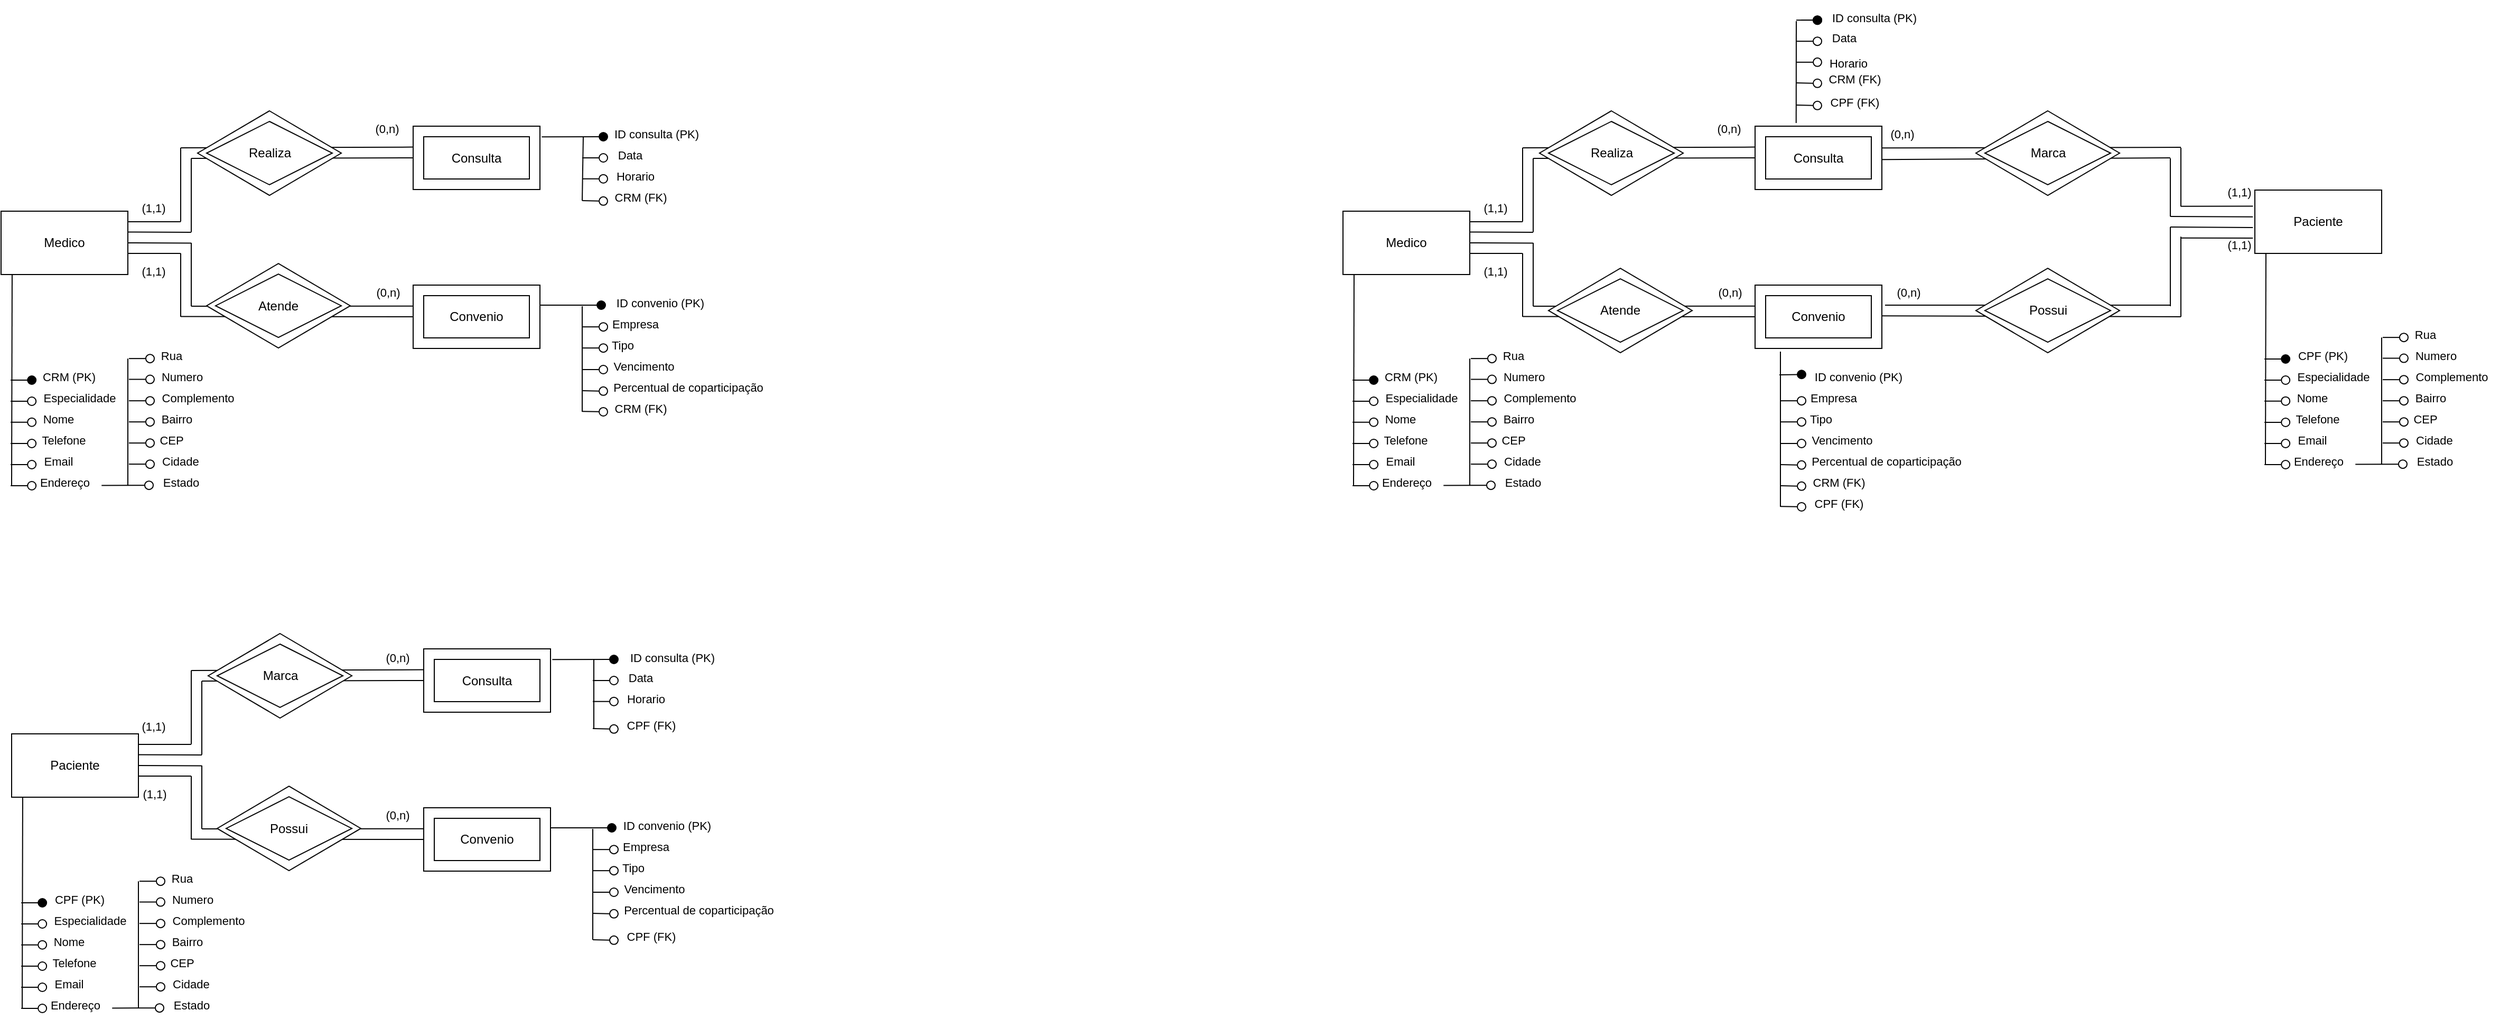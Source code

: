 <mxfile version="24.2.2" type="github">
  <diagram id="C5RBs43oDa-KdzZeNtuy" name="Page-1">
    <mxGraphModel dx="1687" dy="2096" grid="1" gridSize="10" guides="1" tooltips="1" connect="1" arrows="1" fold="1" page="1" pageScale="1" pageWidth="827" pageHeight="1169" math="0" shadow="0">
      <root>
        <mxCell id="WIyWlLk6GJQsqaUBKTNV-0" />
        <mxCell id="WIyWlLk6GJQsqaUBKTNV-1" parent="WIyWlLk6GJQsqaUBKTNV-0" />
        <mxCell id="elUMy0DWuwP-FqyIywJ2-558" value="" style="endArrow=none;html=1;rounded=0;fontSize=12;startSize=8;endSize=8;curved=1;exitX=0.942;exitY=0.333;exitDx=0;exitDy=0;exitPerimeter=0;" edge="1" parent="WIyWlLk6GJQsqaUBKTNV-1">
          <mxGeometry width="50" height="50" relative="1" as="geometry">
            <mxPoint x="1800" y="249.06" as="sourcePoint" />
            <mxPoint x="2093" y="250" as="targetPoint" />
            <Array as="points" />
          </mxGeometry>
        </mxCell>
        <mxCell id="elUMy0DWuwP-FqyIywJ2-557" value="" style="endArrow=none;html=1;rounded=0;fontSize=12;startSize=8;endSize=8;curved=1;entryX=0;entryY=0.33;entryDx=0;entryDy=0;entryPerimeter=0;" edge="1" parent="WIyWlLk6GJQsqaUBKTNV-1">
          <mxGeometry width="50" height="50" relative="1" as="geometry">
            <mxPoint x="1813" y="239" as="sourcePoint" />
            <mxPoint x="2083" y="239" as="targetPoint" />
            <Array as="points" />
          </mxGeometry>
        </mxCell>
        <mxCell id="elUMy0DWuwP-FqyIywJ2-556" value="" style="endArrow=none;html=1;rounded=0;fontSize=12;startSize=8;endSize=8;curved=1;entryX=0;entryY=0.33;entryDx=0;entryDy=0;entryPerimeter=0;exitX=0.999;exitY=0.344;exitDx=0;exitDy=0;exitPerimeter=0;" edge="1" parent="WIyWlLk6GJQsqaUBKTNV-1" source="elUMy0DWuwP-FqyIywJ2-439">
          <mxGeometry width="50" height="50" relative="1" as="geometry">
            <mxPoint x="1873" y="90.5" as="sourcePoint" />
            <mxPoint x="2093" y="89.5" as="targetPoint" />
            <Array as="points" />
          </mxGeometry>
        </mxCell>
        <mxCell id="elUMy0DWuwP-FqyIywJ2-555" value="" style="endArrow=none;html=1;rounded=0;fontSize=12;startSize=8;endSize=8;curved=1;entryX=0;entryY=0.33;entryDx=0;entryDy=0;entryPerimeter=0;exitX=1.001;exitY=0.528;exitDx=0;exitDy=0;exitPerimeter=0;" edge="1" parent="WIyWlLk6GJQsqaUBKTNV-1" source="elUMy0DWuwP-FqyIywJ2-439">
          <mxGeometry width="50" height="50" relative="1" as="geometry">
            <mxPoint x="1863" y="100" as="sourcePoint" />
            <mxPoint x="2083" y="99.5" as="targetPoint" />
            <Array as="points" />
          </mxGeometry>
        </mxCell>
        <mxCell id="elUMy0DWuwP-FqyIywJ2-0" value="Medico" style="rounded=0;whiteSpace=wrap;html=1;" vertex="1" parent="WIyWlLk6GJQsqaUBKTNV-1">
          <mxGeometry x="30" y="150" width="120" height="60" as="geometry" />
        </mxCell>
        <mxCell id="elUMy0DWuwP-FqyIywJ2-7" value="" style="rounded=0;whiteSpace=wrap;html=1;" vertex="1" parent="WIyWlLk6GJQsqaUBKTNV-1">
          <mxGeometry x="420" y="220" width="120" height="60" as="geometry" />
        </mxCell>
        <mxCell id="elUMy0DWuwP-FqyIywJ2-8" value="Convenio" style="rounded=0;whiteSpace=wrap;html=1;" vertex="1" parent="WIyWlLk6GJQsqaUBKTNV-1">
          <mxGeometry x="430" y="230" width="100" height="40" as="geometry" />
        </mxCell>
        <mxCell id="elUMy0DWuwP-FqyIywJ2-9" value="" style="rounded=0;whiteSpace=wrap;html=1;" vertex="1" parent="WIyWlLk6GJQsqaUBKTNV-1">
          <mxGeometry x="420" y="69.5" width="120" height="60" as="geometry" />
        </mxCell>
        <mxCell id="elUMy0DWuwP-FqyIywJ2-10" value="Consulta" style="rounded=0;whiteSpace=wrap;html=1;" vertex="1" parent="WIyWlLk6GJQsqaUBKTNV-1">
          <mxGeometry x="430" y="79.5" width="100" height="40" as="geometry" />
        </mxCell>
        <mxCell id="elUMy0DWuwP-FqyIywJ2-11" value="" style="endArrow=none;html=1;rounded=0;fontSize=12;startSize=8;endSize=8;curved=1;" edge="1" parent="WIyWlLk6GJQsqaUBKTNV-1">
          <mxGeometry width="50" height="50" relative="1" as="geometry">
            <mxPoint x="150" y="160" as="sourcePoint" />
            <mxPoint x="200" y="160" as="targetPoint" />
          </mxGeometry>
        </mxCell>
        <mxCell id="elUMy0DWuwP-FqyIywJ2-12" value="" style="endArrow=none;html=1;rounded=0;fontSize=12;startSize=8;endSize=8;curved=1;" edge="1" parent="WIyWlLk6GJQsqaUBKTNV-1">
          <mxGeometry width="50" height="50" relative="1" as="geometry">
            <mxPoint x="150" y="169.76" as="sourcePoint" />
            <mxPoint x="210" y="170" as="targetPoint" />
            <Array as="points" />
          </mxGeometry>
        </mxCell>
        <mxCell id="elUMy0DWuwP-FqyIywJ2-13" value="" style="endArrow=none;html=1;rounded=0;fontSize=12;startSize=8;endSize=8;curved=1;" edge="1" parent="WIyWlLk6GJQsqaUBKTNV-1">
          <mxGeometry width="50" height="50" relative="1" as="geometry">
            <mxPoint x="200" y="159.76" as="sourcePoint" />
            <mxPoint x="200" y="90" as="targetPoint" />
            <Array as="points">
              <mxPoint x="200" y="140" />
            </Array>
          </mxGeometry>
        </mxCell>
        <mxCell id="elUMy0DWuwP-FqyIywJ2-15" value="" style="endArrow=none;html=1;rounded=0;fontSize=12;startSize=8;endSize=8;curved=1;" edge="1" parent="WIyWlLk6GJQsqaUBKTNV-1">
          <mxGeometry width="50" height="50" relative="1" as="geometry">
            <mxPoint x="210" y="169.76" as="sourcePoint" />
            <mxPoint x="210" y="100" as="targetPoint" />
            <Array as="points">
              <mxPoint x="210" y="150" />
            </Array>
          </mxGeometry>
        </mxCell>
        <mxCell id="elUMy0DWuwP-FqyIywJ2-16" value="" style="endArrow=none;html=1;rounded=0;fontSize=12;startSize=8;endSize=8;curved=1;entryX=0;entryY=0.33;entryDx=0;entryDy=0;entryPerimeter=0;" edge="1" parent="WIyWlLk6GJQsqaUBKTNV-1" target="elUMy0DWuwP-FqyIywJ2-9">
          <mxGeometry width="50" height="50" relative="1" as="geometry">
            <mxPoint x="200" y="90" as="sourcePoint" />
            <mxPoint x="350" y="90" as="targetPoint" />
            <Array as="points" />
          </mxGeometry>
        </mxCell>
        <mxCell id="elUMy0DWuwP-FqyIywJ2-17" value="" style="endArrow=none;html=1;rounded=0;fontSize=12;startSize=8;endSize=8;curved=1;entryX=0;entryY=0.5;entryDx=0;entryDy=0;" edge="1" parent="WIyWlLk6GJQsqaUBKTNV-1" target="elUMy0DWuwP-FqyIywJ2-9">
          <mxGeometry width="50" height="50" relative="1" as="geometry">
            <mxPoint x="210" y="100" as="sourcePoint" />
            <mxPoint x="360" y="100" as="targetPoint" />
            <Array as="points" />
          </mxGeometry>
        </mxCell>
        <mxCell id="elUMy0DWuwP-FqyIywJ2-30" value="" style="endArrow=none;html=1;rounded=0;fontSize=12;startSize=8;endSize=8;curved=1;" edge="1" parent="WIyWlLk6GJQsqaUBKTNV-1">
          <mxGeometry width="50" height="50" relative="1" as="geometry">
            <mxPoint x="150" y="190" as="sourcePoint" />
            <mxPoint x="200" y="190" as="targetPoint" />
          </mxGeometry>
        </mxCell>
        <mxCell id="elUMy0DWuwP-FqyIywJ2-31" value="" style="endArrow=none;html=1;rounded=0;fontSize=12;startSize=8;endSize=8;curved=1;" edge="1" parent="WIyWlLk6GJQsqaUBKTNV-1">
          <mxGeometry width="50" height="50" relative="1" as="geometry">
            <mxPoint x="150" y="180" as="sourcePoint" />
            <mxPoint x="210" y="180.24" as="targetPoint" />
            <Array as="points" />
          </mxGeometry>
        </mxCell>
        <mxCell id="elUMy0DWuwP-FqyIywJ2-33" value="" style="endArrow=none;html=1;rounded=0;fontSize=12;startSize=8;endSize=8;curved=1;" edge="1" parent="WIyWlLk6GJQsqaUBKTNV-1">
          <mxGeometry width="50" height="50" relative="1" as="geometry">
            <mxPoint x="210" y="240" as="sourcePoint" />
            <mxPoint x="210" y="180" as="targetPoint" />
            <Array as="points" />
          </mxGeometry>
        </mxCell>
        <mxCell id="elUMy0DWuwP-FqyIywJ2-34" value="" style="endArrow=none;html=1;rounded=0;fontSize=12;startSize=8;endSize=8;curved=1;entryX=0.002;entryY=0.332;entryDx=0;entryDy=0;entryPerimeter=0;" edge="1" parent="WIyWlLk6GJQsqaUBKTNV-1" target="elUMy0DWuwP-FqyIywJ2-7">
          <mxGeometry width="50" height="50" relative="1" as="geometry">
            <mxPoint x="210" y="240" as="sourcePoint" />
            <mxPoint x="418" y="240" as="targetPoint" />
            <Array as="points" />
          </mxGeometry>
        </mxCell>
        <mxCell id="elUMy0DWuwP-FqyIywJ2-35" value="" style="endArrow=none;html=1;rounded=0;fontSize=12;startSize=8;endSize=8;curved=1;entryX=0;entryY=0.5;entryDx=0;entryDy=0;" edge="1" parent="WIyWlLk6GJQsqaUBKTNV-1" target="elUMy0DWuwP-FqyIywJ2-7">
          <mxGeometry width="50" height="50" relative="1" as="geometry">
            <mxPoint x="200" y="249.78" as="sourcePoint" />
            <mxPoint x="370" y="249.78" as="targetPoint" />
            <Array as="points" />
          </mxGeometry>
        </mxCell>
        <mxCell id="elUMy0DWuwP-FqyIywJ2-36" value="" style="endArrow=none;html=1;rounded=0;fontSize=12;startSize=8;endSize=8;curved=1;" edge="1" parent="WIyWlLk6GJQsqaUBKTNV-1">
          <mxGeometry width="50" height="50" relative="1" as="geometry">
            <mxPoint x="200" y="250" as="sourcePoint" />
            <mxPoint x="200" y="190" as="targetPoint" />
            <Array as="points" />
          </mxGeometry>
        </mxCell>
        <mxCell id="elUMy0DWuwP-FqyIywJ2-58" value="" style="endArrow=none;html=1;rounded=0;fontSize=12;startSize=8;endSize=8;curved=1;entryX=0.029;entryY=1;entryDx=0;entryDy=0;entryPerimeter=0;" edge="1" parent="WIyWlLk6GJQsqaUBKTNV-1">
          <mxGeometry width="50" height="50" relative="1" as="geometry">
            <mxPoint x="40" y="410" as="sourcePoint" />
            <mxPoint x="40.48" y="210" as="targetPoint" />
            <Array as="points" />
          </mxGeometry>
        </mxCell>
        <mxCell id="elUMy0DWuwP-FqyIywJ2-62" value="" style="endArrow=oval;html=1;rounded=0;fontSize=12;startSize=8;endSize=8;curved=1;endFill=0;" edge="1" parent="WIyWlLk6GJQsqaUBKTNV-1">
          <mxGeometry width="50" height="50" relative="1" as="geometry">
            <mxPoint x="39.09" y="330" as="sourcePoint" />
            <mxPoint x="59.09" y="330" as="targetPoint" />
          </mxGeometry>
        </mxCell>
        <mxCell id="elUMy0DWuwP-FqyIywJ2-63" value="" style="endArrow=oval;html=1;rounded=0;fontSize=12;startSize=8;endSize=8;curved=1;endFill=1;" edge="1" parent="WIyWlLk6GJQsqaUBKTNV-1">
          <mxGeometry width="50" height="50" relative="1" as="geometry">
            <mxPoint x="39.09" y="310" as="sourcePoint" />
            <mxPoint x="59.09" y="310" as="targetPoint" />
          </mxGeometry>
        </mxCell>
        <mxCell id="elUMy0DWuwP-FqyIywJ2-64" value="" style="endArrow=oval;html=1;rounded=0;fontSize=12;startSize=8;endSize=8;curved=1;endFill=0;" edge="1" parent="WIyWlLk6GJQsqaUBKTNV-1">
          <mxGeometry width="50" height="50" relative="1" as="geometry">
            <mxPoint x="39.09" y="349.85" as="sourcePoint" />
            <mxPoint x="59.09" y="349.85" as="targetPoint" />
          </mxGeometry>
        </mxCell>
        <mxCell id="elUMy0DWuwP-FqyIywJ2-65" value="" style="endArrow=oval;html=1;rounded=0;fontSize=12;startSize=8;endSize=8;curved=1;endFill=0;" edge="1" parent="WIyWlLk6GJQsqaUBKTNV-1">
          <mxGeometry width="50" height="50" relative="1" as="geometry">
            <mxPoint x="39.09" y="370" as="sourcePoint" />
            <mxPoint x="59.09" y="370" as="targetPoint" />
          </mxGeometry>
        </mxCell>
        <mxCell id="elUMy0DWuwP-FqyIywJ2-66" value="" style="endArrow=oval;html=1;rounded=0;fontSize=12;startSize=8;endSize=8;curved=1;endFill=0;" edge="1" parent="WIyWlLk6GJQsqaUBKTNV-1">
          <mxGeometry width="50" height="50" relative="1" as="geometry">
            <mxPoint x="39.09" y="390" as="sourcePoint" />
            <mxPoint x="59.09" y="390" as="targetPoint" />
          </mxGeometry>
        </mxCell>
        <mxCell id="elUMy0DWuwP-FqyIywJ2-67" value="&lt;span style=&quot;text-wrap: wrap;&quot;&gt;&lt;font style=&quot;font-size: 11px;&quot;&gt;Especialidade&lt;/font&gt;&lt;/span&gt;" style="text;html=1;align=center;verticalAlign=middle;resizable=0;points=[];autosize=1;strokeColor=none;fillColor=none;fontSize=16;" vertex="1" parent="WIyWlLk6GJQsqaUBKTNV-1">
          <mxGeometry x="59.09" y="310" width="90" height="30" as="geometry" />
        </mxCell>
        <mxCell id="elUMy0DWuwP-FqyIywJ2-69" value="&lt;span style=&quot;text-wrap: wrap;&quot;&gt;&lt;font style=&quot;font-size: 11px;&quot;&gt;Nome&lt;/font&gt;&lt;/span&gt;" style="text;html=1;align=center;verticalAlign=middle;resizable=0;points=[];autosize=1;strokeColor=none;fillColor=none;fontSize=16;" vertex="1" parent="WIyWlLk6GJQsqaUBKTNV-1">
          <mxGeometry x="59.09" y="330" width="50" height="30" as="geometry" />
        </mxCell>
        <mxCell id="elUMy0DWuwP-FqyIywJ2-70" value="&lt;span style=&quot;text-wrap: wrap;&quot;&gt;&lt;font style=&quot;font-size: 11px;&quot;&gt;Telefone&lt;/font&gt;&lt;/span&gt;" style="text;html=1;align=center;verticalAlign=middle;resizable=0;points=[];autosize=1;strokeColor=none;fillColor=none;fontSize=16;" vertex="1" parent="WIyWlLk6GJQsqaUBKTNV-1">
          <mxGeometry x="54.09" y="350" width="70" height="30" as="geometry" />
        </mxCell>
        <mxCell id="elUMy0DWuwP-FqyIywJ2-71" value="&lt;span style=&quot;text-wrap: wrap;&quot;&gt;&lt;font style=&quot;font-size: 11px;&quot;&gt;Email&lt;/font&gt;&lt;/span&gt;" style="text;html=1;align=center;verticalAlign=middle;resizable=0;points=[];autosize=1;strokeColor=none;fillColor=none;fontSize=16;" vertex="1" parent="WIyWlLk6GJQsqaUBKTNV-1">
          <mxGeometry x="59.09" y="370" width="50" height="30" as="geometry" />
        </mxCell>
        <mxCell id="elUMy0DWuwP-FqyIywJ2-72" value="" style="endArrow=oval;html=1;rounded=0;fontSize=12;startSize=8;endSize=8;curved=1;endFill=0;" edge="1" parent="WIyWlLk6GJQsqaUBKTNV-1">
          <mxGeometry width="50" height="50" relative="1" as="geometry">
            <mxPoint x="39.09" y="410" as="sourcePoint" />
            <mxPoint x="59.09" y="410" as="targetPoint" />
          </mxGeometry>
        </mxCell>
        <mxCell id="elUMy0DWuwP-FqyIywJ2-74" value="&lt;span style=&quot;text-wrap: wrap;&quot;&gt;&lt;font style=&quot;font-size: 11px;&quot;&gt;Endereço&lt;/font&gt;&lt;/span&gt;" style="text;html=1;align=center;verticalAlign=middle;resizable=0;points=[];autosize=1;strokeColor=none;fillColor=none;fontSize=16;" vertex="1" parent="WIyWlLk6GJQsqaUBKTNV-1">
          <mxGeometry x="55" y="390" width="70" height="30" as="geometry" />
        </mxCell>
        <mxCell id="elUMy0DWuwP-FqyIywJ2-77" value="" style="endArrow=none;html=1;rounded=0;fontSize=12;startSize=8;endSize=8;curved=1;" edge="1" parent="WIyWlLk6GJQsqaUBKTNV-1">
          <mxGeometry width="50" height="50" relative="1" as="geometry">
            <mxPoint x="150" y="410" as="sourcePoint" />
            <mxPoint x="150" y="289.57" as="targetPoint" />
          </mxGeometry>
        </mxCell>
        <mxCell id="elUMy0DWuwP-FqyIywJ2-78" value="" style="endArrow=oval;html=1;rounded=0;fontSize=12;startSize=8;endSize=8;curved=1;endFill=0;" edge="1" parent="WIyWlLk6GJQsqaUBKTNV-1">
          <mxGeometry width="50" height="50" relative="1" as="geometry">
            <mxPoint x="151" y="309.26" as="sourcePoint" />
            <mxPoint x="171" y="309.26" as="targetPoint" />
          </mxGeometry>
        </mxCell>
        <mxCell id="elUMy0DWuwP-FqyIywJ2-79" value="" style="endArrow=oval;html=1;rounded=0;fontSize=12;startSize=8;endSize=8;curved=1;endFill=0;" edge="1" parent="WIyWlLk6GJQsqaUBKTNV-1">
          <mxGeometry width="50" height="50" relative="1" as="geometry">
            <mxPoint x="151" y="329.57" as="sourcePoint" />
            <mxPoint x="171" y="329.57" as="targetPoint" />
          </mxGeometry>
        </mxCell>
        <mxCell id="elUMy0DWuwP-FqyIywJ2-81" value="" style="endArrow=oval;html=1;rounded=0;fontSize=12;startSize=8;endSize=8;curved=1;endFill=0;" edge="1" parent="WIyWlLk6GJQsqaUBKTNV-1">
          <mxGeometry width="50" height="50" relative="1" as="geometry">
            <mxPoint x="151" y="289.57" as="sourcePoint" />
            <mxPoint x="171" y="289.57" as="targetPoint" />
          </mxGeometry>
        </mxCell>
        <mxCell id="elUMy0DWuwP-FqyIywJ2-82" value="" style="endArrow=oval;html=1;rounded=0;fontSize=12;startSize=8;endSize=8;curved=1;endFill=0;" edge="1" parent="WIyWlLk6GJQsqaUBKTNV-1">
          <mxGeometry width="50" height="50" relative="1" as="geometry">
            <mxPoint x="151" y="349.57" as="sourcePoint" />
            <mxPoint x="171" y="349.57" as="targetPoint" />
          </mxGeometry>
        </mxCell>
        <mxCell id="elUMy0DWuwP-FqyIywJ2-84" value="&lt;font style=&quot;font-size: 11px;&quot;&gt;Rua&lt;/font&gt;" style="text;html=1;align=center;verticalAlign=middle;resizable=0;points=[];autosize=1;strokeColor=none;fillColor=none;fontSize=16;" vertex="1" parent="WIyWlLk6GJQsqaUBKTNV-1">
          <mxGeometry x="171" y="269.57" width="40" height="30" as="geometry" />
        </mxCell>
        <mxCell id="elUMy0DWuwP-FqyIywJ2-86" value="&lt;span style=&quot;text-wrap: wrap;&quot;&gt;&lt;font style=&quot;font-size: 11px;&quot;&gt;Numero&lt;/font&gt;&lt;/span&gt;" style="text;html=1;align=center;verticalAlign=middle;resizable=0;points=[];autosize=1;strokeColor=none;fillColor=none;fontSize=16;" vertex="1" parent="WIyWlLk6GJQsqaUBKTNV-1">
          <mxGeometry x="171" y="289.57" width="60" height="30" as="geometry" />
        </mxCell>
        <mxCell id="elUMy0DWuwP-FqyIywJ2-87" value="&lt;span style=&quot;text-wrap: wrap;&quot;&gt;&lt;font style=&quot;font-size: 11px;&quot;&gt;Complemento&lt;/font&gt;&lt;/span&gt;" style="text;html=1;align=center;verticalAlign=middle;resizable=0;points=[];autosize=1;strokeColor=none;fillColor=none;fontSize=16;" vertex="1" parent="WIyWlLk6GJQsqaUBKTNV-1">
          <mxGeometry x="171" y="309.57" width="90" height="30" as="geometry" />
        </mxCell>
        <mxCell id="elUMy0DWuwP-FqyIywJ2-88" value="&lt;font style=&quot;font-size: 11px;&quot;&gt;Bairro&lt;/font&gt;" style="text;html=1;align=center;verticalAlign=middle;resizable=0;points=[];autosize=1;strokeColor=none;fillColor=none;fontSize=16;" vertex="1" parent="WIyWlLk6GJQsqaUBKTNV-1">
          <mxGeometry x="171" y="330" width="50" height="30" as="geometry" />
        </mxCell>
        <mxCell id="elUMy0DWuwP-FqyIywJ2-90" value="" style="endArrow=oval;html=1;rounded=0;fontSize=12;startSize=8;endSize=8;curved=1;endFill=0;" edge="1" parent="WIyWlLk6GJQsqaUBKTNV-1">
          <mxGeometry width="50" height="50" relative="1" as="geometry">
            <mxPoint x="151" y="369.57" as="sourcePoint" />
            <mxPoint x="171" y="369.57" as="targetPoint" />
          </mxGeometry>
        </mxCell>
        <mxCell id="elUMy0DWuwP-FqyIywJ2-91" value="&lt;span style=&quot;text-wrap: wrap;&quot;&gt;&lt;font style=&quot;font-size: 11px;&quot;&gt;CEP&lt;/font&gt;&lt;/span&gt;" style="text;html=1;align=center;verticalAlign=middle;resizable=0;points=[];autosize=1;strokeColor=none;fillColor=none;fontSize=16;" vertex="1" parent="WIyWlLk6GJQsqaUBKTNV-1">
          <mxGeometry x="166" y="349.57" width="50" height="30" as="geometry" />
        </mxCell>
        <mxCell id="elUMy0DWuwP-FqyIywJ2-92" value="" style="endArrow=oval;html=1;rounded=0;fontSize=12;startSize=8;endSize=8;curved=1;endFill=0;" edge="1" parent="WIyWlLk6GJQsqaUBKTNV-1">
          <mxGeometry width="50" height="50" relative="1" as="geometry">
            <mxPoint x="151" y="389.57" as="sourcePoint" />
            <mxPoint x="171" y="389.57" as="targetPoint" />
          </mxGeometry>
        </mxCell>
        <mxCell id="elUMy0DWuwP-FqyIywJ2-93" value="&lt;span style=&quot;text-wrap: wrap;&quot;&gt;&lt;font style=&quot;font-size: 11px;&quot;&gt;Cidade&amp;nbsp;&lt;/font&gt;&lt;/span&gt;" style="text;html=1;align=center;verticalAlign=middle;resizable=0;points=[];autosize=1;strokeColor=none;fillColor=none;fontSize=16;" vertex="1" parent="WIyWlLk6GJQsqaUBKTNV-1">
          <mxGeometry x="171" y="370" width="60" height="30" as="geometry" />
        </mxCell>
        <mxCell id="elUMy0DWuwP-FqyIywJ2-96" value="" style="endArrow=oval;html=1;rounded=0;fontSize=12;startSize=8;endSize=8;curved=1;endFill=0;exitX=1.002;exitY=0.659;exitDx=0;exitDy=0;exitPerimeter=0;" edge="1" parent="WIyWlLk6GJQsqaUBKTNV-1" source="elUMy0DWuwP-FqyIywJ2-74">
          <mxGeometry width="50" height="50" relative="1" as="geometry">
            <mxPoint x="150" y="409.57" as="sourcePoint" />
            <mxPoint x="170" y="409.57" as="targetPoint" />
          </mxGeometry>
        </mxCell>
        <mxCell id="elUMy0DWuwP-FqyIywJ2-97" value="&lt;span style=&quot;text-wrap: wrap;&quot;&gt;&lt;font style=&quot;font-size: 11px;&quot;&gt;Estado&lt;/font&gt;&lt;/span&gt;" style="text;html=1;align=center;verticalAlign=middle;resizable=0;points=[];autosize=1;strokeColor=none;fillColor=none;fontSize=16;" vertex="1" parent="WIyWlLk6GJQsqaUBKTNV-1">
          <mxGeometry x="170" y="390" width="60" height="30" as="geometry" />
        </mxCell>
        <mxCell id="elUMy0DWuwP-FqyIywJ2-99" value="" style="endArrow=none;html=1;rounded=0;fontSize=12;startSize=8;endSize=8;curved=1;" edge="1" parent="WIyWlLk6GJQsqaUBKTNV-1">
          <mxGeometry width="50" height="50" relative="1" as="geometry">
            <mxPoint x="580" y="140" as="sourcePoint" />
            <mxPoint x="581" y="79.5" as="targetPoint" />
            <Array as="points" />
          </mxGeometry>
        </mxCell>
        <mxCell id="elUMy0DWuwP-FqyIywJ2-100" value="" style="endArrow=oval;html=1;rounded=0;fontSize=12;startSize=8;endSize=8;curved=1;endFill=0;" edge="1" parent="WIyWlLk6GJQsqaUBKTNV-1">
          <mxGeometry width="50" height="50" relative="1" as="geometry">
            <mxPoint x="580" y="99.5" as="sourcePoint" />
            <mxPoint x="600" y="99.5" as="targetPoint" />
          </mxGeometry>
        </mxCell>
        <mxCell id="elUMy0DWuwP-FqyIywJ2-101" value="" style="endArrow=oval;html=1;rounded=0;fontSize=12;startSize=8;endSize=8;curved=1;endFill=1;exitX=1.014;exitY=0.169;exitDx=0;exitDy=0;exitPerimeter=0;" edge="1" parent="WIyWlLk6GJQsqaUBKTNV-1" source="elUMy0DWuwP-FqyIywJ2-9">
          <mxGeometry width="50" height="50" relative="1" as="geometry">
            <mxPoint x="580" y="79.5" as="sourcePoint" />
            <mxPoint x="600" y="79.5" as="targetPoint" />
          </mxGeometry>
        </mxCell>
        <mxCell id="elUMy0DWuwP-FqyIywJ2-102" value="" style="endArrow=oval;html=1;rounded=0;fontSize=12;startSize=8;endSize=8;curved=1;endFill=0;" edge="1" parent="WIyWlLk6GJQsqaUBKTNV-1">
          <mxGeometry width="50" height="50" relative="1" as="geometry">
            <mxPoint x="580" y="119.35" as="sourcePoint" />
            <mxPoint x="600" y="119.35" as="targetPoint" />
          </mxGeometry>
        </mxCell>
        <mxCell id="elUMy0DWuwP-FqyIywJ2-103" value="&lt;span style=&quot;text-wrap: wrap;&quot;&gt;&lt;font style=&quot;font-size: 11px;&quot;&gt;Data&lt;/font&gt;&lt;/span&gt;" style="text;html=1;align=center;verticalAlign=middle;resizable=0;points=[];autosize=1;strokeColor=none;fillColor=none;fontSize=16;" vertex="1" parent="WIyWlLk6GJQsqaUBKTNV-1">
          <mxGeometry x="600" y="79.5" width="50" height="30" as="geometry" />
        </mxCell>
        <mxCell id="elUMy0DWuwP-FqyIywJ2-104" value="&lt;span style=&quot;font-size: 11px; text-wrap: wrap;&quot;&gt;Horario&lt;/span&gt;" style="text;html=1;align=center;verticalAlign=middle;resizable=0;points=[];autosize=1;strokeColor=none;fillColor=none;fontSize=16;" vertex="1" parent="WIyWlLk6GJQsqaUBKTNV-1">
          <mxGeometry x="600" y="99.5" width="60" height="30" as="geometry" />
        </mxCell>
        <mxCell id="elUMy0DWuwP-FqyIywJ2-107" value="&lt;font style=&quot;font-size: 11px;&quot;&gt;ID consulta (PK)&lt;/font&gt;" style="text;html=1;align=center;verticalAlign=middle;resizable=0;points=[];autosize=1;strokeColor=none;fillColor=none;fontSize=16;" vertex="1" parent="WIyWlLk6GJQsqaUBKTNV-1">
          <mxGeometry x="600" y="59.5" width="100" height="30" as="geometry" />
        </mxCell>
        <mxCell id="elUMy0DWuwP-FqyIywJ2-109" value="" style="endArrow=oval;html=1;rounded=0;fontSize=12;startSize=8;endSize=8;curved=1;endFill=0;" edge="1" parent="WIyWlLk6GJQsqaUBKTNV-1">
          <mxGeometry width="50" height="50" relative="1" as="geometry">
            <mxPoint x="580" y="259.57" as="sourcePoint" />
            <mxPoint x="600" y="259.57" as="targetPoint" />
          </mxGeometry>
        </mxCell>
        <mxCell id="elUMy0DWuwP-FqyIywJ2-110" value="" style="endArrow=oval;html=1;rounded=0;fontSize=12;startSize=8;endSize=8;curved=1;endFill=1;exitX=1.014;exitY=0.169;exitDx=0;exitDy=0;exitPerimeter=0;" edge="1" parent="WIyWlLk6GJQsqaUBKTNV-1">
          <mxGeometry width="50" height="50" relative="1" as="geometry">
            <mxPoint x="540" y="239" as="sourcePoint" />
            <mxPoint x="598" y="239" as="targetPoint" />
          </mxGeometry>
        </mxCell>
        <mxCell id="elUMy0DWuwP-FqyIywJ2-111" value="" style="endArrow=oval;html=1;rounded=0;fontSize=12;startSize=8;endSize=8;curved=1;endFill=0;" edge="1" parent="WIyWlLk6GJQsqaUBKTNV-1">
          <mxGeometry width="50" height="50" relative="1" as="geometry">
            <mxPoint x="580" y="279.57" as="sourcePoint" />
            <mxPoint x="600" y="279.57" as="targetPoint" />
          </mxGeometry>
        </mxCell>
        <mxCell id="elUMy0DWuwP-FqyIywJ2-112" value="&lt;span style=&quot;text-wrap: wrap;&quot;&gt;&lt;font style=&quot;font-size: 11px;&quot;&gt;Empresa&lt;/font&gt;&lt;/span&gt;" style="text;html=1;align=center;verticalAlign=middle;resizable=0;points=[];autosize=1;strokeColor=none;fillColor=none;fontSize=16;" vertex="1" parent="WIyWlLk6GJQsqaUBKTNV-1">
          <mxGeometry x="595" y="240" width="70" height="30" as="geometry" />
        </mxCell>
        <mxCell id="elUMy0DWuwP-FqyIywJ2-113" value="&lt;span style=&quot;font-size: 11px; text-wrap: wrap;&quot;&gt;Tipo&lt;/span&gt;" style="text;html=1;align=center;verticalAlign=middle;resizable=0;points=[];autosize=1;strokeColor=none;fillColor=none;fontSize=16;" vertex="1" parent="WIyWlLk6GJQsqaUBKTNV-1">
          <mxGeometry x="598" y="259.57" width="40" height="30" as="geometry" />
        </mxCell>
        <mxCell id="elUMy0DWuwP-FqyIywJ2-114" value="&lt;font style=&quot;font-size: 11px;&quot;&gt;ID convenio (PK)&amp;nbsp;&lt;/font&gt;" style="text;html=1;align=center;verticalAlign=middle;resizable=0;points=[];autosize=1;strokeColor=none;fillColor=none;fontSize=16;" vertex="1" parent="WIyWlLk6GJQsqaUBKTNV-1">
          <mxGeometry x="600" y="220" width="110" height="30" as="geometry" />
        </mxCell>
        <mxCell id="elUMy0DWuwP-FqyIywJ2-115" value="" style="endArrow=oval;html=1;rounded=0;fontSize=12;startSize=8;endSize=8;curved=1;endFill=0;" edge="1" parent="WIyWlLk6GJQsqaUBKTNV-1">
          <mxGeometry width="50" height="50" relative="1" as="geometry">
            <mxPoint x="580" y="300" as="sourcePoint" />
            <mxPoint x="600" y="300" as="targetPoint" />
          </mxGeometry>
        </mxCell>
        <mxCell id="elUMy0DWuwP-FqyIywJ2-116" value="&lt;span style=&quot;font-size: 11px; text-wrap: wrap;&quot;&gt;Vencimento&lt;/span&gt;" style="text;html=1;align=center;verticalAlign=middle;resizable=0;points=[];autosize=1;strokeColor=none;fillColor=none;fontSize=16;" vertex="1" parent="WIyWlLk6GJQsqaUBKTNV-1">
          <mxGeometry x="598" y="279.57" width="80" height="30" as="geometry" />
        </mxCell>
        <mxCell id="elUMy0DWuwP-FqyIywJ2-117" value="" style="endArrow=oval;html=1;rounded=0;fontSize=12;startSize=8;endSize=8;curved=1;endFill=0;" edge="1" parent="WIyWlLk6GJQsqaUBKTNV-1">
          <mxGeometry width="50" height="50" relative="1" as="geometry">
            <mxPoint x="580" y="320" as="sourcePoint" />
            <mxPoint x="600" y="320.42" as="targetPoint" />
          </mxGeometry>
        </mxCell>
        <mxCell id="elUMy0DWuwP-FqyIywJ2-123" value="" style="endArrow=none;html=1;rounded=0;fontSize=12;startSize=8;endSize=8;curved=1;" edge="1" parent="WIyWlLk6GJQsqaUBKTNV-1">
          <mxGeometry width="50" height="50" relative="1" as="geometry">
            <mxPoint x="580" y="340" as="sourcePoint" />
            <mxPoint x="580" y="240" as="targetPoint" />
            <Array as="points" />
          </mxGeometry>
        </mxCell>
        <mxCell id="elUMy0DWuwP-FqyIywJ2-124" value="&lt;font style=&quot;font-size: 11px;&quot;&gt;Percentual de coparticipação&lt;/font&gt;" style="text;html=1;align=center;verticalAlign=middle;resizable=0;points=[];autosize=1;strokeColor=none;fillColor=none;fontSize=16;" vertex="1" parent="WIyWlLk6GJQsqaUBKTNV-1">
          <mxGeometry x="595" y="300" width="170" height="30" as="geometry" />
        </mxCell>
        <mxCell id="elUMy0DWuwP-FqyIywJ2-125" value="" style="rhombus;whiteSpace=wrap;html=1;" vertex="1" parent="WIyWlLk6GJQsqaUBKTNV-1">
          <mxGeometry x="216" y="55" width="136" height="80" as="geometry" />
        </mxCell>
        <mxCell id="elUMy0DWuwP-FqyIywJ2-126" value="Realiza" style="rhombus;whiteSpace=wrap;html=1;" vertex="1" parent="WIyWlLk6GJQsqaUBKTNV-1">
          <mxGeometry x="224.5" y="65" width="119" height="60" as="geometry" />
        </mxCell>
        <mxCell id="elUMy0DWuwP-FqyIywJ2-129" value="" style="rhombus;whiteSpace=wrap;html=1;" vertex="1" parent="WIyWlLk6GJQsqaUBKTNV-1">
          <mxGeometry x="224.5" y="199.57" width="136" height="80" as="geometry" />
        </mxCell>
        <mxCell id="elUMy0DWuwP-FqyIywJ2-130" value="Atende" style="rhombus;whiteSpace=wrap;html=1;" vertex="1" parent="WIyWlLk6GJQsqaUBKTNV-1">
          <mxGeometry x="233" y="209.57" width="119" height="60" as="geometry" />
        </mxCell>
        <mxCell id="elUMy0DWuwP-FqyIywJ2-131" value="Paciente" style="rounded=0;whiteSpace=wrap;html=1;" vertex="1" parent="WIyWlLk6GJQsqaUBKTNV-1">
          <mxGeometry x="40" y="645" width="120" height="60" as="geometry" />
        </mxCell>
        <mxCell id="elUMy0DWuwP-FqyIywJ2-133" value="" style="rounded=0;whiteSpace=wrap;html=1;" vertex="1" parent="WIyWlLk6GJQsqaUBKTNV-1">
          <mxGeometry x="430" y="715" width="120" height="60" as="geometry" />
        </mxCell>
        <mxCell id="elUMy0DWuwP-FqyIywJ2-134" value="Convenio" style="rounded=0;whiteSpace=wrap;html=1;" vertex="1" parent="WIyWlLk6GJQsqaUBKTNV-1">
          <mxGeometry x="440" y="725" width="100" height="40" as="geometry" />
        </mxCell>
        <mxCell id="elUMy0DWuwP-FqyIywJ2-135" value="" style="rounded=0;whiteSpace=wrap;html=1;" vertex="1" parent="WIyWlLk6GJQsqaUBKTNV-1">
          <mxGeometry x="430" y="564.5" width="120" height="60" as="geometry" />
        </mxCell>
        <mxCell id="elUMy0DWuwP-FqyIywJ2-136" value="Consulta" style="rounded=0;whiteSpace=wrap;html=1;" vertex="1" parent="WIyWlLk6GJQsqaUBKTNV-1">
          <mxGeometry x="440" y="574.5" width="100" height="40" as="geometry" />
        </mxCell>
        <mxCell id="elUMy0DWuwP-FqyIywJ2-137" value="" style="endArrow=none;html=1;rounded=0;fontSize=12;startSize=8;endSize=8;curved=1;" edge="1" parent="WIyWlLk6GJQsqaUBKTNV-1">
          <mxGeometry width="50" height="50" relative="1" as="geometry">
            <mxPoint x="160" y="655" as="sourcePoint" />
            <mxPoint x="210" y="655" as="targetPoint" />
          </mxGeometry>
        </mxCell>
        <mxCell id="elUMy0DWuwP-FqyIywJ2-138" value="" style="endArrow=none;html=1;rounded=0;fontSize=12;startSize=8;endSize=8;curved=1;" edge="1" parent="WIyWlLk6GJQsqaUBKTNV-1">
          <mxGeometry width="50" height="50" relative="1" as="geometry">
            <mxPoint x="160" y="664.76" as="sourcePoint" />
            <mxPoint x="220" y="665" as="targetPoint" />
            <Array as="points" />
          </mxGeometry>
        </mxCell>
        <mxCell id="elUMy0DWuwP-FqyIywJ2-139" value="" style="endArrow=none;html=1;rounded=0;fontSize=12;startSize=8;endSize=8;curved=1;" edge="1" parent="WIyWlLk6GJQsqaUBKTNV-1">
          <mxGeometry width="50" height="50" relative="1" as="geometry">
            <mxPoint x="210" y="654.76" as="sourcePoint" />
            <mxPoint x="210" y="585" as="targetPoint" />
            <Array as="points">
              <mxPoint x="210" y="635" />
            </Array>
          </mxGeometry>
        </mxCell>
        <mxCell id="elUMy0DWuwP-FqyIywJ2-140" value="" style="endArrow=none;html=1;rounded=0;fontSize=12;startSize=8;endSize=8;curved=1;" edge="1" parent="WIyWlLk6GJQsqaUBKTNV-1">
          <mxGeometry width="50" height="50" relative="1" as="geometry">
            <mxPoint x="220" y="664.76" as="sourcePoint" />
            <mxPoint x="220" y="595" as="targetPoint" />
            <Array as="points">
              <mxPoint x="220" y="645" />
            </Array>
          </mxGeometry>
        </mxCell>
        <mxCell id="elUMy0DWuwP-FqyIywJ2-141" value="" style="endArrow=none;html=1;rounded=0;fontSize=12;startSize=8;endSize=8;curved=1;entryX=0;entryY=0.33;entryDx=0;entryDy=0;entryPerimeter=0;" edge="1" parent="WIyWlLk6GJQsqaUBKTNV-1" target="elUMy0DWuwP-FqyIywJ2-135">
          <mxGeometry width="50" height="50" relative="1" as="geometry">
            <mxPoint x="210" y="585" as="sourcePoint" />
            <mxPoint x="360" y="585" as="targetPoint" />
            <Array as="points" />
          </mxGeometry>
        </mxCell>
        <mxCell id="elUMy0DWuwP-FqyIywJ2-142" value="" style="endArrow=none;html=1;rounded=0;fontSize=12;startSize=8;endSize=8;curved=1;entryX=0;entryY=0.5;entryDx=0;entryDy=0;" edge="1" parent="WIyWlLk6GJQsqaUBKTNV-1" target="elUMy0DWuwP-FqyIywJ2-135">
          <mxGeometry width="50" height="50" relative="1" as="geometry">
            <mxPoint x="220" y="595" as="sourcePoint" />
            <mxPoint x="370" y="595" as="targetPoint" />
            <Array as="points" />
          </mxGeometry>
        </mxCell>
        <mxCell id="elUMy0DWuwP-FqyIywJ2-143" value="" style="endArrow=none;html=1;rounded=0;fontSize=12;startSize=8;endSize=8;curved=1;" edge="1" parent="WIyWlLk6GJQsqaUBKTNV-1">
          <mxGeometry width="50" height="50" relative="1" as="geometry">
            <mxPoint x="160" y="685" as="sourcePoint" />
            <mxPoint x="210" y="685" as="targetPoint" />
          </mxGeometry>
        </mxCell>
        <mxCell id="elUMy0DWuwP-FqyIywJ2-144" value="" style="endArrow=none;html=1;rounded=0;fontSize=12;startSize=8;endSize=8;curved=1;" edge="1" parent="WIyWlLk6GJQsqaUBKTNV-1">
          <mxGeometry width="50" height="50" relative="1" as="geometry">
            <mxPoint x="160" y="675" as="sourcePoint" />
            <mxPoint x="220" y="675.24" as="targetPoint" />
            <Array as="points" />
          </mxGeometry>
        </mxCell>
        <mxCell id="elUMy0DWuwP-FqyIywJ2-145" value="" style="endArrow=none;html=1;rounded=0;fontSize=12;startSize=8;endSize=8;curved=1;" edge="1" parent="WIyWlLk6GJQsqaUBKTNV-1">
          <mxGeometry width="50" height="50" relative="1" as="geometry">
            <mxPoint x="220" y="735" as="sourcePoint" />
            <mxPoint x="220" y="675" as="targetPoint" />
            <Array as="points" />
          </mxGeometry>
        </mxCell>
        <mxCell id="elUMy0DWuwP-FqyIywJ2-146" value="" style="endArrow=none;html=1;rounded=0;fontSize=12;startSize=8;endSize=8;curved=1;entryX=0.002;entryY=0.332;entryDx=0;entryDy=0;entryPerimeter=0;" edge="1" parent="WIyWlLk6GJQsqaUBKTNV-1" target="elUMy0DWuwP-FqyIywJ2-133">
          <mxGeometry width="50" height="50" relative="1" as="geometry">
            <mxPoint x="220" y="735" as="sourcePoint" />
            <mxPoint x="428" y="735" as="targetPoint" />
            <Array as="points" />
          </mxGeometry>
        </mxCell>
        <mxCell id="elUMy0DWuwP-FqyIywJ2-147" value="" style="endArrow=none;html=1;rounded=0;fontSize=12;startSize=8;endSize=8;curved=1;entryX=0;entryY=0.5;entryDx=0;entryDy=0;" edge="1" parent="WIyWlLk6GJQsqaUBKTNV-1" target="elUMy0DWuwP-FqyIywJ2-133">
          <mxGeometry width="50" height="50" relative="1" as="geometry">
            <mxPoint x="210" y="744.78" as="sourcePoint" />
            <mxPoint x="380" y="744.78" as="targetPoint" />
            <Array as="points" />
          </mxGeometry>
        </mxCell>
        <mxCell id="elUMy0DWuwP-FqyIywJ2-148" value="" style="endArrow=none;html=1;rounded=0;fontSize=12;startSize=8;endSize=8;curved=1;" edge="1" parent="WIyWlLk6GJQsqaUBKTNV-1">
          <mxGeometry width="50" height="50" relative="1" as="geometry">
            <mxPoint x="210" y="745" as="sourcePoint" />
            <mxPoint x="210" y="685" as="targetPoint" />
            <Array as="points" />
          </mxGeometry>
        </mxCell>
        <mxCell id="elUMy0DWuwP-FqyIywJ2-149" value="" style="endArrow=none;html=1;rounded=0;fontSize=12;startSize=8;endSize=8;curved=1;entryX=0.029;entryY=1;entryDx=0;entryDy=0;entryPerimeter=0;" edge="1" parent="WIyWlLk6GJQsqaUBKTNV-1">
          <mxGeometry width="50" height="50" relative="1" as="geometry">
            <mxPoint x="50" y="905" as="sourcePoint" />
            <mxPoint x="50.48" y="705" as="targetPoint" />
            <Array as="points" />
          </mxGeometry>
        </mxCell>
        <mxCell id="elUMy0DWuwP-FqyIywJ2-150" value="" style="endArrow=oval;html=1;rounded=0;fontSize=12;startSize=8;endSize=8;curved=1;endFill=0;" edge="1" parent="WIyWlLk6GJQsqaUBKTNV-1">
          <mxGeometry width="50" height="50" relative="1" as="geometry">
            <mxPoint x="49.09" y="825" as="sourcePoint" />
            <mxPoint x="69.09" y="825" as="targetPoint" />
          </mxGeometry>
        </mxCell>
        <mxCell id="elUMy0DWuwP-FqyIywJ2-151" value="" style="endArrow=oval;html=1;rounded=0;fontSize=12;startSize=8;endSize=8;curved=1;endFill=1;" edge="1" parent="WIyWlLk6GJQsqaUBKTNV-1">
          <mxGeometry width="50" height="50" relative="1" as="geometry">
            <mxPoint x="49.09" y="805" as="sourcePoint" />
            <mxPoint x="69.09" y="805" as="targetPoint" />
          </mxGeometry>
        </mxCell>
        <mxCell id="elUMy0DWuwP-FqyIywJ2-152" value="" style="endArrow=oval;html=1;rounded=0;fontSize=12;startSize=8;endSize=8;curved=1;endFill=0;" edge="1" parent="WIyWlLk6GJQsqaUBKTNV-1">
          <mxGeometry width="50" height="50" relative="1" as="geometry">
            <mxPoint x="49.09" y="844.85" as="sourcePoint" />
            <mxPoint x="69.09" y="844.85" as="targetPoint" />
          </mxGeometry>
        </mxCell>
        <mxCell id="elUMy0DWuwP-FqyIywJ2-153" value="" style="endArrow=oval;html=1;rounded=0;fontSize=12;startSize=8;endSize=8;curved=1;endFill=0;" edge="1" parent="WIyWlLk6GJQsqaUBKTNV-1">
          <mxGeometry width="50" height="50" relative="1" as="geometry">
            <mxPoint x="49.09" y="865" as="sourcePoint" />
            <mxPoint x="69.09" y="865" as="targetPoint" />
          </mxGeometry>
        </mxCell>
        <mxCell id="elUMy0DWuwP-FqyIywJ2-154" value="" style="endArrow=oval;html=1;rounded=0;fontSize=12;startSize=8;endSize=8;curved=1;endFill=0;" edge="1" parent="WIyWlLk6GJQsqaUBKTNV-1">
          <mxGeometry width="50" height="50" relative="1" as="geometry">
            <mxPoint x="49.09" y="885" as="sourcePoint" />
            <mxPoint x="69.09" y="885" as="targetPoint" />
          </mxGeometry>
        </mxCell>
        <mxCell id="elUMy0DWuwP-FqyIywJ2-155" value="&lt;span style=&quot;text-wrap: wrap;&quot;&gt;&lt;font style=&quot;font-size: 11px;&quot;&gt;Especialidade&lt;/font&gt;&lt;/span&gt;" style="text;html=1;align=center;verticalAlign=middle;resizable=0;points=[];autosize=1;strokeColor=none;fillColor=none;fontSize=16;" vertex="1" parent="WIyWlLk6GJQsqaUBKTNV-1">
          <mxGeometry x="69.09" y="805" width="90" height="30" as="geometry" />
        </mxCell>
        <mxCell id="elUMy0DWuwP-FqyIywJ2-156" value="&lt;span style=&quot;text-wrap: wrap;&quot;&gt;&lt;font style=&quot;font-size: 11px;&quot;&gt;Nome&lt;/font&gt;&lt;/span&gt;" style="text;html=1;align=center;verticalAlign=middle;resizable=0;points=[];autosize=1;strokeColor=none;fillColor=none;fontSize=16;" vertex="1" parent="WIyWlLk6GJQsqaUBKTNV-1">
          <mxGeometry x="69.09" y="825" width="50" height="30" as="geometry" />
        </mxCell>
        <mxCell id="elUMy0DWuwP-FqyIywJ2-157" value="&lt;span style=&quot;text-wrap: wrap;&quot;&gt;&lt;font style=&quot;font-size: 11px;&quot;&gt;Telefone&lt;/font&gt;&lt;/span&gt;" style="text;html=1;align=center;verticalAlign=middle;resizable=0;points=[];autosize=1;strokeColor=none;fillColor=none;fontSize=16;" vertex="1" parent="WIyWlLk6GJQsqaUBKTNV-1">
          <mxGeometry x="64.09" y="845" width="70" height="30" as="geometry" />
        </mxCell>
        <mxCell id="elUMy0DWuwP-FqyIywJ2-158" value="&lt;span style=&quot;text-wrap: wrap;&quot;&gt;&lt;font style=&quot;font-size: 11px;&quot;&gt;Email&lt;/font&gt;&lt;/span&gt;" style="text;html=1;align=center;verticalAlign=middle;resizable=0;points=[];autosize=1;strokeColor=none;fillColor=none;fontSize=16;" vertex="1" parent="WIyWlLk6GJQsqaUBKTNV-1">
          <mxGeometry x="69.09" y="865" width="50" height="30" as="geometry" />
        </mxCell>
        <mxCell id="elUMy0DWuwP-FqyIywJ2-159" value="" style="endArrow=oval;html=1;rounded=0;fontSize=12;startSize=8;endSize=8;curved=1;endFill=0;" edge="1" parent="WIyWlLk6GJQsqaUBKTNV-1">
          <mxGeometry width="50" height="50" relative="1" as="geometry">
            <mxPoint x="49.09" y="905" as="sourcePoint" />
            <mxPoint x="69.09" y="905" as="targetPoint" />
          </mxGeometry>
        </mxCell>
        <mxCell id="elUMy0DWuwP-FqyIywJ2-160" value="&lt;span style=&quot;text-wrap: wrap;&quot;&gt;&lt;font style=&quot;font-size: 11px;&quot;&gt;Endereço&lt;/font&gt;&lt;/span&gt;" style="text;html=1;align=center;verticalAlign=middle;resizable=0;points=[];autosize=1;strokeColor=none;fillColor=none;fontSize=16;" vertex="1" parent="WIyWlLk6GJQsqaUBKTNV-1">
          <mxGeometry x="65" y="885" width="70" height="30" as="geometry" />
        </mxCell>
        <mxCell id="elUMy0DWuwP-FqyIywJ2-161" value="" style="endArrow=none;html=1;rounded=0;fontSize=12;startSize=8;endSize=8;curved=1;" edge="1" parent="WIyWlLk6GJQsqaUBKTNV-1">
          <mxGeometry width="50" height="50" relative="1" as="geometry">
            <mxPoint x="160" y="905" as="sourcePoint" />
            <mxPoint x="160" y="784.57" as="targetPoint" />
          </mxGeometry>
        </mxCell>
        <mxCell id="elUMy0DWuwP-FqyIywJ2-162" value="" style="endArrow=oval;html=1;rounded=0;fontSize=12;startSize=8;endSize=8;curved=1;endFill=0;" edge="1" parent="WIyWlLk6GJQsqaUBKTNV-1">
          <mxGeometry width="50" height="50" relative="1" as="geometry">
            <mxPoint x="161" y="804.26" as="sourcePoint" />
            <mxPoint x="181" y="804.26" as="targetPoint" />
          </mxGeometry>
        </mxCell>
        <mxCell id="elUMy0DWuwP-FqyIywJ2-163" value="" style="endArrow=oval;html=1;rounded=0;fontSize=12;startSize=8;endSize=8;curved=1;endFill=0;" edge="1" parent="WIyWlLk6GJQsqaUBKTNV-1">
          <mxGeometry width="50" height="50" relative="1" as="geometry">
            <mxPoint x="161" y="824.57" as="sourcePoint" />
            <mxPoint x="181" y="824.57" as="targetPoint" />
          </mxGeometry>
        </mxCell>
        <mxCell id="elUMy0DWuwP-FqyIywJ2-164" value="" style="endArrow=oval;html=1;rounded=0;fontSize=12;startSize=8;endSize=8;curved=1;endFill=0;" edge="1" parent="WIyWlLk6GJQsqaUBKTNV-1">
          <mxGeometry width="50" height="50" relative="1" as="geometry">
            <mxPoint x="161" y="784.57" as="sourcePoint" />
            <mxPoint x="181" y="784.57" as="targetPoint" />
          </mxGeometry>
        </mxCell>
        <mxCell id="elUMy0DWuwP-FqyIywJ2-165" value="" style="endArrow=oval;html=1;rounded=0;fontSize=12;startSize=8;endSize=8;curved=1;endFill=0;" edge="1" parent="WIyWlLk6GJQsqaUBKTNV-1">
          <mxGeometry width="50" height="50" relative="1" as="geometry">
            <mxPoint x="161" y="844.57" as="sourcePoint" />
            <mxPoint x="181" y="844.57" as="targetPoint" />
          </mxGeometry>
        </mxCell>
        <mxCell id="elUMy0DWuwP-FqyIywJ2-166" value="&lt;font style=&quot;font-size: 11px;&quot;&gt;Rua&lt;/font&gt;" style="text;html=1;align=center;verticalAlign=middle;resizable=0;points=[];autosize=1;strokeColor=none;fillColor=none;fontSize=16;" vertex="1" parent="WIyWlLk6GJQsqaUBKTNV-1">
          <mxGeometry x="181" y="764.57" width="40" height="30" as="geometry" />
        </mxCell>
        <mxCell id="elUMy0DWuwP-FqyIywJ2-167" value="&lt;span style=&quot;text-wrap: wrap;&quot;&gt;&lt;font style=&quot;font-size: 11px;&quot;&gt;Numero&lt;/font&gt;&lt;/span&gt;" style="text;html=1;align=center;verticalAlign=middle;resizable=0;points=[];autosize=1;strokeColor=none;fillColor=none;fontSize=16;" vertex="1" parent="WIyWlLk6GJQsqaUBKTNV-1">
          <mxGeometry x="181" y="784.57" width="60" height="30" as="geometry" />
        </mxCell>
        <mxCell id="elUMy0DWuwP-FqyIywJ2-168" value="&lt;span style=&quot;text-wrap: wrap;&quot;&gt;&lt;font style=&quot;font-size: 11px;&quot;&gt;Complemento&lt;/font&gt;&lt;/span&gt;" style="text;html=1;align=center;verticalAlign=middle;resizable=0;points=[];autosize=1;strokeColor=none;fillColor=none;fontSize=16;" vertex="1" parent="WIyWlLk6GJQsqaUBKTNV-1">
          <mxGeometry x="181" y="804.57" width="90" height="30" as="geometry" />
        </mxCell>
        <mxCell id="elUMy0DWuwP-FqyIywJ2-169" value="&lt;font style=&quot;font-size: 11px;&quot;&gt;Bairro&lt;/font&gt;" style="text;html=1;align=center;verticalAlign=middle;resizable=0;points=[];autosize=1;strokeColor=none;fillColor=none;fontSize=16;" vertex="1" parent="WIyWlLk6GJQsqaUBKTNV-1">
          <mxGeometry x="181" y="825" width="50" height="30" as="geometry" />
        </mxCell>
        <mxCell id="elUMy0DWuwP-FqyIywJ2-170" value="" style="endArrow=oval;html=1;rounded=0;fontSize=12;startSize=8;endSize=8;curved=1;endFill=0;" edge="1" parent="WIyWlLk6GJQsqaUBKTNV-1">
          <mxGeometry width="50" height="50" relative="1" as="geometry">
            <mxPoint x="161" y="864.57" as="sourcePoint" />
            <mxPoint x="181" y="864.57" as="targetPoint" />
          </mxGeometry>
        </mxCell>
        <mxCell id="elUMy0DWuwP-FqyIywJ2-171" value="&lt;span style=&quot;text-wrap: wrap;&quot;&gt;&lt;font style=&quot;font-size: 11px;&quot;&gt;CEP&lt;/font&gt;&lt;/span&gt;" style="text;html=1;align=center;verticalAlign=middle;resizable=0;points=[];autosize=1;strokeColor=none;fillColor=none;fontSize=16;" vertex="1" parent="WIyWlLk6GJQsqaUBKTNV-1">
          <mxGeometry x="176" y="844.57" width="50" height="30" as="geometry" />
        </mxCell>
        <mxCell id="elUMy0DWuwP-FqyIywJ2-172" value="" style="endArrow=oval;html=1;rounded=0;fontSize=12;startSize=8;endSize=8;curved=1;endFill=0;" edge="1" parent="WIyWlLk6GJQsqaUBKTNV-1">
          <mxGeometry width="50" height="50" relative="1" as="geometry">
            <mxPoint x="161" y="884.57" as="sourcePoint" />
            <mxPoint x="181" y="884.57" as="targetPoint" />
          </mxGeometry>
        </mxCell>
        <mxCell id="elUMy0DWuwP-FqyIywJ2-173" value="&lt;span style=&quot;text-wrap: wrap;&quot;&gt;&lt;font style=&quot;font-size: 11px;&quot;&gt;Cidade&amp;nbsp;&lt;/font&gt;&lt;/span&gt;" style="text;html=1;align=center;verticalAlign=middle;resizable=0;points=[];autosize=1;strokeColor=none;fillColor=none;fontSize=16;" vertex="1" parent="WIyWlLk6GJQsqaUBKTNV-1">
          <mxGeometry x="181" y="865" width="60" height="30" as="geometry" />
        </mxCell>
        <mxCell id="elUMy0DWuwP-FqyIywJ2-174" value="" style="endArrow=oval;html=1;rounded=0;fontSize=12;startSize=8;endSize=8;curved=1;endFill=0;exitX=1.002;exitY=0.659;exitDx=0;exitDy=0;exitPerimeter=0;" edge="1" parent="WIyWlLk6GJQsqaUBKTNV-1" source="elUMy0DWuwP-FqyIywJ2-160">
          <mxGeometry width="50" height="50" relative="1" as="geometry">
            <mxPoint x="160" y="904.57" as="sourcePoint" />
            <mxPoint x="180" y="904.57" as="targetPoint" />
          </mxGeometry>
        </mxCell>
        <mxCell id="elUMy0DWuwP-FqyIywJ2-175" value="&lt;span style=&quot;text-wrap: wrap;&quot;&gt;&lt;font style=&quot;font-size: 11px;&quot;&gt;Estado&lt;/font&gt;&lt;/span&gt;" style="text;html=1;align=center;verticalAlign=middle;resizable=0;points=[];autosize=1;strokeColor=none;fillColor=none;fontSize=16;" vertex="1" parent="WIyWlLk6GJQsqaUBKTNV-1">
          <mxGeometry x="180" y="885" width="60" height="30" as="geometry" />
        </mxCell>
        <mxCell id="elUMy0DWuwP-FqyIywJ2-176" value="" style="endArrow=none;html=1;rounded=0;fontSize=12;startSize=8;endSize=8;curved=1;" edge="1" parent="WIyWlLk6GJQsqaUBKTNV-1">
          <mxGeometry width="50" height="50" relative="1" as="geometry">
            <mxPoint x="591" y="640" as="sourcePoint" />
            <mxPoint x="591" y="574.5" as="targetPoint" />
            <Array as="points" />
          </mxGeometry>
        </mxCell>
        <mxCell id="elUMy0DWuwP-FqyIywJ2-177" value="" style="endArrow=oval;html=1;rounded=0;fontSize=12;startSize=8;endSize=8;curved=1;endFill=0;" edge="1" parent="WIyWlLk6GJQsqaUBKTNV-1">
          <mxGeometry width="50" height="50" relative="1" as="geometry">
            <mxPoint x="590" y="594.5" as="sourcePoint" />
            <mxPoint x="610" y="594.5" as="targetPoint" />
          </mxGeometry>
        </mxCell>
        <mxCell id="elUMy0DWuwP-FqyIywJ2-178" value="" style="endArrow=oval;html=1;rounded=0;fontSize=12;startSize=8;endSize=8;curved=1;endFill=1;exitX=1.014;exitY=0.169;exitDx=0;exitDy=0;exitPerimeter=0;" edge="1" parent="WIyWlLk6GJQsqaUBKTNV-1" source="elUMy0DWuwP-FqyIywJ2-135">
          <mxGeometry width="50" height="50" relative="1" as="geometry">
            <mxPoint x="590" y="574.5" as="sourcePoint" />
            <mxPoint x="610" y="574.5" as="targetPoint" />
          </mxGeometry>
        </mxCell>
        <mxCell id="elUMy0DWuwP-FqyIywJ2-179" value="" style="endArrow=oval;html=1;rounded=0;fontSize=12;startSize=8;endSize=8;curved=1;endFill=0;" edge="1" parent="WIyWlLk6GJQsqaUBKTNV-1">
          <mxGeometry width="50" height="50" relative="1" as="geometry">
            <mxPoint x="590" y="614.35" as="sourcePoint" />
            <mxPoint x="610" y="614.35" as="targetPoint" />
          </mxGeometry>
        </mxCell>
        <mxCell id="elUMy0DWuwP-FqyIywJ2-180" value="&lt;span style=&quot;text-wrap: wrap;&quot;&gt;&lt;font style=&quot;font-size: 11px;&quot;&gt;Data&lt;/font&gt;&lt;/span&gt;" style="text;html=1;align=center;verticalAlign=middle;resizable=0;points=[];autosize=1;strokeColor=none;fillColor=none;fontSize=16;" vertex="1" parent="WIyWlLk6GJQsqaUBKTNV-1">
          <mxGeometry x="610" y="574.5" width="50" height="30" as="geometry" />
        </mxCell>
        <mxCell id="elUMy0DWuwP-FqyIywJ2-181" value="&lt;span style=&quot;font-size: 11px; text-wrap: wrap;&quot;&gt;Horario&lt;/span&gt;" style="text;html=1;align=center;verticalAlign=middle;resizable=0;points=[];autosize=1;strokeColor=none;fillColor=none;fontSize=16;" vertex="1" parent="WIyWlLk6GJQsqaUBKTNV-1">
          <mxGeometry x="610" y="594.5" width="60" height="30" as="geometry" />
        </mxCell>
        <mxCell id="elUMy0DWuwP-FqyIywJ2-182" value="&lt;font style=&quot;font-size: 11px;&quot;&gt;ID consulta (PK)&lt;/font&gt;" style="text;html=1;align=center;verticalAlign=middle;resizable=0;points=[];autosize=1;strokeColor=none;fillColor=none;fontSize=16;" vertex="1" parent="WIyWlLk6GJQsqaUBKTNV-1">
          <mxGeometry x="615" y="555.5" width="100" height="30" as="geometry" />
        </mxCell>
        <mxCell id="elUMy0DWuwP-FqyIywJ2-183" value="" style="endArrow=oval;html=1;rounded=0;fontSize=12;startSize=8;endSize=8;curved=1;endFill=0;" edge="1" parent="WIyWlLk6GJQsqaUBKTNV-1">
          <mxGeometry width="50" height="50" relative="1" as="geometry">
            <mxPoint x="590" y="754.57" as="sourcePoint" />
            <mxPoint x="610" y="754.57" as="targetPoint" />
          </mxGeometry>
        </mxCell>
        <mxCell id="elUMy0DWuwP-FqyIywJ2-184" value="" style="endArrow=oval;html=1;rounded=0;fontSize=12;startSize=8;endSize=8;curved=1;endFill=1;exitX=1.014;exitY=0.169;exitDx=0;exitDy=0;exitPerimeter=0;" edge="1" parent="WIyWlLk6GJQsqaUBKTNV-1">
          <mxGeometry width="50" height="50" relative="1" as="geometry">
            <mxPoint x="550" y="734" as="sourcePoint" />
            <mxPoint x="608" y="734" as="targetPoint" />
          </mxGeometry>
        </mxCell>
        <mxCell id="elUMy0DWuwP-FqyIywJ2-185" value="" style="endArrow=oval;html=1;rounded=0;fontSize=12;startSize=8;endSize=8;curved=1;endFill=0;" edge="1" parent="WIyWlLk6GJQsqaUBKTNV-1">
          <mxGeometry width="50" height="50" relative="1" as="geometry">
            <mxPoint x="590" y="774.57" as="sourcePoint" />
            <mxPoint x="610" y="774.57" as="targetPoint" />
          </mxGeometry>
        </mxCell>
        <mxCell id="elUMy0DWuwP-FqyIywJ2-186" value="&lt;span style=&quot;text-wrap: wrap;&quot;&gt;&lt;font style=&quot;font-size: 11px;&quot;&gt;Empresa&lt;/font&gt;&lt;/span&gt;" style="text;html=1;align=center;verticalAlign=middle;resizable=0;points=[];autosize=1;strokeColor=none;fillColor=none;fontSize=16;" vertex="1" parent="WIyWlLk6GJQsqaUBKTNV-1">
          <mxGeometry x="605" y="735" width="70" height="30" as="geometry" />
        </mxCell>
        <mxCell id="elUMy0DWuwP-FqyIywJ2-187" value="&lt;span style=&quot;font-size: 11px; text-wrap: wrap;&quot;&gt;Tipo&lt;/span&gt;" style="text;html=1;align=center;verticalAlign=middle;resizable=0;points=[];autosize=1;strokeColor=none;fillColor=none;fontSize=16;" vertex="1" parent="WIyWlLk6GJQsqaUBKTNV-1">
          <mxGeometry x="608" y="754.57" width="40" height="30" as="geometry" />
        </mxCell>
        <mxCell id="elUMy0DWuwP-FqyIywJ2-188" value="&lt;font style=&quot;font-size: 11px;&quot;&gt;ID convenio (PK)&lt;/font&gt;" style="text;html=1;align=center;verticalAlign=middle;resizable=0;points=[];autosize=1;strokeColor=none;fillColor=none;fontSize=16;" vertex="1" parent="WIyWlLk6GJQsqaUBKTNV-1">
          <mxGeometry x="605" y="715" width="110" height="30" as="geometry" />
        </mxCell>
        <mxCell id="elUMy0DWuwP-FqyIywJ2-189" value="" style="endArrow=oval;html=1;rounded=0;fontSize=12;startSize=8;endSize=8;curved=1;endFill=0;" edge="1" parent="WIyWlLk6GJQsqaUBKTNV-1">
          <mxGeometry width="50" height="50" relative="1" as="geometry">
            <mxPoint x="590" y="795" as="sourcePoint" />
            <mxPoint x="610" y="795" as="targetPoint" />
          </mxGeometry>
        </mxCell>
        <mxCell id="elUMy0DWuwP-FqyIywJ2-190" value="&lt;span style=&quot;font-size: 11px; text-wrap: wrap;&quot;&gt;Vencimento&lt;/span&gt;" style="text;html=1;align=center;verticalAlign=middle;resizable=0;points=[];autosize=1;strokeColor=none;fillColor=none;fontSize=16;" vertex="1" parent="WIyWlLk6GJQsqaUBKTNV-1">
          <mxGeometry x="608" y="774.57" width="80" height="30" as="geometry" />
        </mxCell>
        <mxCell id="elUMy0DWuwP-FqyIywJ2-191" value="" style="endArrow=oval;html=1;rounded=0;fontSize=12;startSize=8;endSize=8;curved=1;endFill=0;" edge="1" parent="WIyWlLk6GJQsqaUBKTNV-1">
          <mxGeometry width="50" height="50" relative="1" as="geometry">
            <mxPoint x="590" y="815" as="sourcePoint" />
            <mxPoint x="610" y="815.42" as="targetPoint" />
          </mxGeometry>
        </mxCell>
        <mxCell id="elUMy0DWuwP-FqyIywJ2-192" value="" style="endArrow=none;html=1;rounded=0;fontSize=12;startSize=8;endSize=8;curved=1;" edge="1" parent="WIyWlLk6GJQsqaUBKTNV-1">
          <mxGeometry width="50" height="50" relative="1" as="geometry">
            <mxPoint x="590" y="840" as="sourcePoint" />
            <mxPoint x="590" y="735" as="targetPoint" />
            <Array as="points" />
          </mxGeometry>
        </mxCell>
        <mxCell id="elUMy0DWuwP-FqyIywJ2-193" value="&lt;font style=&quot;font-size: 11px;&quot;&gt;Percentual de coparticipação&lt;/font&gt;" style="text;html=1;align=center;verticalAlign=middle;resizable=0;points=[];autosize=1;strokeColor=none;fillColor=none;fontSize=16;" vertex="1" parent="WIyWlLk6GJQsqaUBKTNV-1">
          <mxGeometry x="605" y="795" width="170" height="30" as="geometry" />
        </mxCell>
        <mxCell id="elUMy0DWuwP-FqyIywJ2-194" value="" style="rhombus;whiteSpace=wrap;html=1;" vertex="1" parent="WIyWlLk6GJQsqaUBKTNV-1">
          <mxGeometry x="226" y="550" width="136" height="80" as="geometry" />
        </mxCell>
        <mxCell id="elUMy0DWuwP-FqyIywJ2-195" value="Marca" style="rhombus;whiteSpace=wrap;html=1;" vertex="1" parent="WIyWlLk6GJQsqaUBKTNV-1">
          <mxGeometry x="234.5" y="560" width="119" height="60" as="geometry" />
        </mxCell>
        <mxCell id="elUMy0DWuwP-FqyIywJ2-196" value="" style="rhombus;whiteSpace=wrap;html=1;" vertex="1" parent="WIyWlLk6GJQsqaUBKTNV-1">
          <mxGeometry x="234.5" y="694.57" width="136" height="80" as="geometry" />
        </mxCell>
        <mxCell id="elUMy0DWuwP-FqyIywJ2-197" value="Possui" style="rhombus;whiteSpace=wrap;html=1;" vertex="1" parent="WIyWlLk6GJQsqaUBKTNV-1">
          <mxGeometry x="243" y="704.57" width="119" height="60" as="geometry" />
        </mxCell>
        <mxCell id="elUMy0DWuwP-FqyIywJ2-199" value="&lt;font style=&quot;font-size: 11px;&quot;&gt;CPF (PK)&lt;/font&gt;" style="text;html=1;align=center;verticalAlign=middle;resizable=0;points=[];autosize=1;strokeColor=none;fillColor=none;fontSize=16;" vertex="1" parent="WIyWlLk6GJQsqaUBKTNV-1">
          <mxGeometry x="69.09" y="784.57" width="70" height="30" as="geometry" />
        </mxCell>
        <mxCell id="elUMy0DWuwP-FqyIywJ2-200" value="&lt;font style=&quot;font-size: 11px;&quot;&gt;CRM (PK)&lt;/font&gt;" style="text;html=1;align=center;verticalAlign=middle;resizable=0;points=[];autosize=1;strokeColor=none;fillColor=none;fontSize=16;" vertex="1" parent="WIyWlLk6GJQsqaUBKTNV-1">
          <mxGeometry x="59.09" y="289.57" width="70" height="30" as="geometry" />
        </mxCell>
        <mxCell id="elUMy0DWuwP-FqyIywJ2-201" value="&lt;font style=&quot;font-size: 11px;&quot;&gt;(1,1)&lt;/font&gt;" style="text;html=1;align=center;verticalAlign=middle;resizable=0;points=[];autosize=1;strokeColor=none;fillColor=none;fontSize=16;" vertex="1" parent="WIyWlLk6GJQsqaUBKTNV-1">
          <mxGeometry x="149" y="621" width="50" height="30" as="geometry" />
        </mxCell>
        <mxCell id="elUMy0DWuwP-FqyIywJ2-202" value="&lt;font style=&quot;font-size: 11px;&quot;&gt;(1,1)&lt;/font&gt;" style="text;html=1;align=center;verticalAlign=middle;resizable=0;points=[];autosize=1;strokeColor=none;fillColor=none;fontSize=16;" vertex="1" parent="WIyWlLk6GJQsqaUBKTNV-1">
          <mxGeometry x="150" y="685" width="50" height="30" as="geometry" />
        </mxCell>
        <mxCell id="elUMy0DWuwP-FqyIywJ2-203" value="&lt;font style=&quot;font-size: 11px;&quot;&gt;(1,1)&lt;/font&gt;" style="text;html=1;align=center;verticalAlign=middle;resizable=0;points=[];autosize=1;strokeColor=none;fillColor=none;fontSize=16;" vertex="1" parent="WIyWlLk6GJQsqaUBKTNV-1">
          <mxGeometry x="149" y="190" width="50" height="30" as="geometry" />
        </mxCell>
        <mxCell id="elUMy0DWuwP-FqyIywJ2-204" value="&lt;font style=&quot;font-size: 11px;&quot;&gt;(1,1)&lt;/font&gt;" style="text;html=1;align=center;verticalAlign=middle;resizable=0;points=[];autosize=1;strokeColor=none;fillColor=none;fontSize=16;" vertex="1" parent="WIyWlLk6GJQsqaUBKTNV-1">
          <mxGeometry x="149" y="129.5" width="50" height="30" as="geometry" />
        </mxCell>
        <mxCell id="elUMy0DWuwP-FqyIywJ2-205" value="&lt;span style=&quot;font-size: 11px;&quot;&gt;(0,n)&lt;/span&gt;" style="text;html=1;align=center;verticalAlign=middle;resizable=0;points=[];autosize=1;strokeColor=none;fillColor=none;fontSize=16;" vertex="1" parent="WIyWlLk6GJQsqaUBKTNV-1">
          <mxGeometry x="380" y="555.5" width="50" height="30" as="geometry" />
        </mxCell>
        <mxCell id="elUMy0DWuwP-FqyIywJ2-206" value="&lt;span style=&quot;font-size: 11px;&quot;&gt;(0,n)&lt;/span&gt;" style="text;html=1;align=center;verticalAlign=middle;resizable=0;points=[];autosize=1;strokeColor=none;fillColor=none;fontSize=16;" vertex="1" parent="WIyWlLk6GJQsqaUBKTNV-1">
          <mxGeometry x="380" y="705" width="50" height="30" as="geometry" />
        </mxCell>
        <mxCell id="elUMy0DWuwP-FqyIywJ2-207" value="&lt;span style=&quot;font-size: 11px;&quot;&gt;(0,n)&lt;/span&gt;" style="text;html=1;align=center;verticalAlign=middle;resizable=0;points=[];autosize=1;strokeColor=none;fillColor=none;fontSize=16;" vertex="1" parent="WIyWlLk6GJQsqaUBKTNV-1">
          <mxGeometry x="370.5" y="210" width="50" height="30" as="geometry" />
        </mxCell>
        <mxCell id="elUMy0DWuwP-FqyIywJ2-208" value="&lt;span style=&quot;font-size: 11px;&quot;&gt;(0,n)&lt;/span&gt;" style="text;html=1;align=center;verticalAlign=middle;resizable=0;points=[];autosize=1;strokeColor=none;fillColor=none;fontSize=16;" vertex="1" parent="WIyWlLk6GJQsqaUBKTNV-1">
          <mxGeometry x="370" y="55" width="50" height="30" as="geometry" />
        </mxCell>
        <mxCell id="elUMy0DWuwP-FqyIywJ2-436" value="Medico" style="rounded=0;whiteSpace=wrap;html=1;" vertex="1" parent="WIyWlLk6GJQsqaUBKTNV-1">
          <mxGeometry x="1300" y="150" width="120" height="60" as="geometry" />
        </mxCell>
        <mxCell id="elUMy0DWuwP-FqyIywJ2-437" value="" style="rounded=0;whiteSpace=wrap;html=1;" vertex="1" parent="WIyWlLk6GJQsqaUBKTNV-1">
          <mxGeometry x="1690" y="220" width="120" height="60" as="geometry" />
        </mxCell>
        <mxCell id="elUMy0DWuwP-FqyIywJ2-438" value="Convenio" style="rounded=0;whiteSpace=wrap;html=1;" vertex="1" parent="WIyWlLk6GJQsqaUBKTNV-1">
          <mxGeometry x="1700" y="230" width="100" height="40" as="geometry" />
        </mxCell>
        <mxCell id="elUMy0DWuwP-FqyIywJ2-439" value="" style="rounded=0;whiteSpace=wrap;html=1;" vertex="1" parent="WIyWlLk6GJQsqaUBKTNV-1">
          <mxGeometry x="1690" y="69.5" width="120" height="60" as="geometry" />
        </mxCell>
        <mxCell id="elUMy0DWuwP-FqyIywJ2-440" value="Consulta" style="rounded=0;whiteSpace=wrap;html=1;" vertex="1" parent="WIyWlLk6GJQsqaUBKTNV-1">
          <mxGeometry x="1700" y="79.5" width="100" height="40" as="geometry" />
        </mxCell>
        <mxCell id="elUMy0DWuwP-FqyIywJ2-441" value="" style="endArrow=none;html=1;rounded=0;fontSize=12;startSize=8;endSize=8;curved=1;" edge="1" parent="WIyWlLk6GJQsqaUBKTNV-1">
          <mxGeometry width="50" height="50" relative="1" as="geometry">
            <mxPoint x="1420" y="160" as="sourcePoint" />
            <mxPoint x="1470" y="160" as="targetPoint" />
          </mxGeometry>
        </mxCell>
        <mxCell id="elUMy0DWuwP-FqyIywJ2-442" value="" style="endArrow=none;html=1;rounded=0;fontSize=12;startSize=8;endSize=8;curved=1;" edge="1" parent="WIyWlLk6GJQsqaUBKTNV-1">
          <mxGeometry width="50" height="50" relative="1" as="geometry">
            <mxPoint x="1420" y="169.76" as="sourcePoint" />
            <mxPoint x="1480" y="170" as="targetPoint" />
            <Array as="points" />
          </mxGeometry>
        </mxCell>
        <mxCell id="elUMy0DWuwP-FqyIywJ2-443" value="" style="endArrow=none;html=1;rounded=0;fontSize=12;startSize=8;endSize=8;curved=1;" edge="1" parent="WIyWlLk6GJQsqaUBKTNV-1">
          <mxGeometry width="50" height="50" relative="1" as="geometry">
            <mxPoint x="1470" y="159.76" as="sourcePoint" />
            <mxPoint x="1470" y="90" as="targetPoint" />
            <Array as="points">
              <mxPoint x="1470" y="140" />
            </Array>
          </mxGeometry>
        </mxCell>
        <mxCell id="elUMy0DWuwP-FqyIywJ2-444" value="" style="endArrow=none;html=1;rounded=0;fontSize=12;startSize=8;endSize=8;curved=1;" edge="1" parent="WIyWlLk6GJQsqaUBKTNV-1">
          <mxGeometry width="50" height="50" relative="1" as="geometry">
            <mxPoint x="1480" y="169.76" as="sourcePoint" />
            <mxPoint x="1480" y="100" as="targetPoint" />
            <Array as="points">
              <mxPoint x="1480" y="150" />
            </Array>
          </mxGeometry>
        </mxCell>
        <mxCell id="elUMy0DWuwP-FqyIywJ2-445" value="" style="endArrow=none;html=1;rounded=0;fontSize=12;startSize=8;endSize=8;curved=1;entryX=0;entryY=0.33;entryDx=0;entryDy=0;entryPerimeter=0;" edge="1" parent="WIyWlLk6GJQsqaUBKTNV-1" target="elUMy0DWuwP-FqyIywJ2-439">
          <mxGeometry width="50" height="50" relative="1" as="geometry">
            <mxPoint x="1470" y="90" as="sourcePoint" />
            <mxPoint x="1620" y="90" as="targetPoint" />
            <Array as="points" />
          </mxGeometry>
        </mxCell>
        <mxCell id="elUMy0DWuwP-FqyIywJ2-446" value="" style="endArrow=none;html=1;rounded=0;fontSize=12;startSize=8;endSize=8;curved=1;entryX=0;entryY=0.5;entryDx=0;entryDy=0;" edge="1" parent="WIyWlLk6GJQsqaUBKTNV-1" target="elUMy0DWuwP-FqyIywJ2-439">
          <mxGeometry width="50" height="50" relative="1" as="geometry">
            <mxPoint x="1480" y="100" as="sourcePoint" />
            <mxPoint x="1630" y="100" as="targetPoint" />
            <Array as="points" />
          </mxGeometry>
        </mxCell>
        <mxCell id="elUMy0DWuwP-FqyIywJ2-447" value="" style="endArrow=none;html=1;rounded=0;fontSize=12;startSize=8;endSize=8;curved=1;" edge="1" parent="WIyWlLk6GJQsqaUBKTNV-1">
          <mxGeometry width="50" height="50" relative="1" as="geometry">
            <mxPoint x="1420" y="190" as="sourcePoint" />
            <mxPoint x="1470" y="190" as="targetPoint" />
          </mxGeometry>
        </mxCell>
        <mxCell id="elUMy0DWuwP-FqyIywJ2-448" value="" style="endArrow=none;html=1;rounded=0;fontSize=12;startSize=8;endSize=8;curved=1;" edge="1" parent="WIyWlLk6GJQsqaUBKTNV-1">
          <mxGeometry width="50" height="50" relative="1" as="geometry">
            <mxPoint x="1420" y="180" as="sourcePoint" />
            <mxPoint x="1480" y="180.24" as="targetPoint" />
            <Array as="points" />
          </mxGeometry>
        </mxCell>
        <mxCell id="elUMy0DWuwP-FqyIywJ2-449" value="" style="endArrow=none;html=1;rounded=0;fontSize=12;startSize=8;endSize=8;curved=1;" edge="1" parent="WIyWlLk6GJQsqaUBKTNV-1">
          <mxGeometry width="50" height="50" relative="1" as="geometry">
            <mxPoint x="1480" y="240" as="sourcePoint" />
            <mxPoint x="1480" y="180" as="targetPoint" />
            <Array as="points" />
          </mxGeometry>
        </mxCell>
        <mxCell id="elUMy0DWuwP-FqyIywJ2-450" value="" style="endArrow=none;html=1;rounded=0;fontSize=12;startSize=8;endSize=8;curved=1;entryX=0.002;entryY=0.332;entryDx=0;entryDy=0;entryPerimeter=0;" edge="1" parent="WIyWlLk6GJQsqaUBKTNV-1" target="elUMy0DWuwP-FqyIywJ2-437">
          <mxGeometry width="50" height="50" relative="1" as="geometry">
            <mxPoint x="1480" y="240" as="sourcePoint" />
            <mxPoint x="1688" y="240" as="targetPoint" />
            <Array as="points" />
          </mxGeometry>
        </mxCell>
        <mxCell id="elUMy0DWuwP-FqyIywJ2-451" value="" style="endArrow=none;html=1;rounded=0;fontSize=12;startSize=8;endSize=8;curved=1;entryX=0;entryY=0.5;entryDx=0;entryDy=0;" edge="1" parent="WIyWlLk6GJQsqaUBKTNV-1" target="elUMy0DWuwP-FqyIywJ2-437">
          <mxGeometry width="50" height="50" relative="1" as="geometry">
            <mxPoint x="1470" y="249.78" as="sourcePoint" />
            <mxPoint x="1640" y="249.78" as="targetPoint" />
            <Array as="points" />
          </mxGeometry>
        </mxCell>
        <mxCell id="elUMy0DWuwP-FqyIywJ2-452" value="" style="endArrow=none;html=1;rounded=0;fontSize=12;startSize=8;endSize=8;curved=1;" edge="1" parent="WIyWlLk6GJQsqaUBKTNV-1">
          <mxGeometry width="50" height="50" relative="1" as="geometry">
            <mxPoint x="1470" y="250" as="sourcePoint" />
            <mxPoint x="1470" y="190" as="targetPoint" />
            <Array as="points" />
          </mxGeometry>
        </mxCell>
        <mxCell id="elUMy0DWuwP-FqyIywJ2-453" value="" style="endArrow=none;html=1;rounded=0;fontSize=12;startSize=8;endSize=8;curved=1;entryX=0.029;entryY=1;entryDx=0;entryDy=0;entryPerimeter=0;" edge="1" parent="WIyWlLk6GJQsqaUBKTNV-1">
          <mxGeometry width="50" height="50" relative="1" as="geometry">
            <mxPoint x="1310" y="410" as="sourcePoint" />
            <mxPoint x="1310.48" y="210" as="targetPoint" />
            <Array as="points" />
          </mxGeometry>
        </mxCell>
        <mxCell id="elUMy0DWuwP-FqyIywJ2-454" value="" style="endArrow=oval;html=1;rounded=0;fontSize=12;startSize=8;endSize=8;curved=1;endFill=0;" edge="1" parent="WIyWlLk6GJQsqaUBKTNV-1">
          <mxGeometry width="50" height="50" relative="1" as="geometry">
            <mxPoint x="1309.09" y="330" as="sourcePoint" />
            <mxPoint x="1329.09" y="330" as="targetPoint" />
          </mxGeometry>
        </mxCell>
        <mxCell id="elUMy0DWuwP-FqyIywJ2-455" value="" style="endArrow=oval;html=1;rounded=0;fontSize=12;startSize=8;endSize=8;curved=1;endFill=1;" edge="1" parent="WIyWlLk6GJQsqaUBKTNV-1">
          <mxGeometry width="50" height="50" relative="1" as="geometry">
            <mxPoint x="1309.09" y="310" as="sourcePoint" />
            <mxPoint x="1329.09" y="310" as="targetPoint" />
          </mxGeometry>
        </mxCell>
        <mxCell id="elUMy0DWuwP-FqyIywJ2-456" value="" style="endArrow=oval;html=1;rounded=0;fontSize=12;startSize=8;endSize=8;curved=1;endFill=0;" edge="1" parent="WIyWlLk6GJQsqaUBKTNV-1">
          <mxGeometry width="50" height="50" relative="1" as="geometry">
            <mxPoint x="1309.09" y="349.85" as="sourcePoint" />
            <mxPoint x="1329.09" y="349.85" as="targetPoint" />
          </mxGeometry>
        </mxCell>
        <mxCell id="elUMy0DWuwP-FqyIywJ2-457" value="" style="endArrow=oval;html=1;rounded=0;fontSize=12;startSize=8;endSize=8;curved=1;endFill=0;" edge="1" parent="WIyWlLk6GJQsqaUBKTNV-1">
          <mxGeometry width="50" height="50" relative="1" as="geometry">
            <mxPoint x="1309.09" y="370" as="sourcePoint" />
            <mxPoint x="1329.09" y="370" as="targetPoint" />
          </mxGeometry>
        </mxCell>
        <mxCell id="elUMy0DWuwP-FqyIywJ2-458" value="" style="endArrow=oval;html=1;rounded=0;fontSize=12;startSize=8;endSize=8;curved=1;endFill=0;" edge="1" parent="WIyWlLk6GJQsqaUBKTNV-1">
          <mxGeometry width="50" height="50" relative="1" as="geometry">
            <mxPoint x="1309.09" y="390" as="sourcePoint" />
            <mxPoint x="1329.09" y="390" as="targetPoint" />
          </mxGeometry>
        </mxCell>
        <mxCell id="elUMy0DWuwP-FqyIywJ2-459" value="&lt;span style=&quot;text-wrap: wrap;&quot;&gt;&lt;font style=&quot;font-size: 11px;&quot;&gt;Especialidade&lt;/font&gt;&lt;/span&gt;" style="text;html=1;align=center;verticalAlign=middle;resizable=0;points=[];autosize=1;strokeColor=none;fillColor=none;fontSize=16;" vertex="1" parent="WIyWlLk6GJQsqaUBKTNV-1">
          <mxGeometry x="1329.09" y="310" width="90" height="30" as="geometry" />
        </mxCell>
        <mxCell id="elUMy0DWuwP-FqyIywJ2-460" value="&lt;span style=&quot;text-wrap: wrap;&quot;&gt;&lt;font style=&quot;font-size: 11px;&quot;&gt;Nome&lt;/font&gt;&lt;/span&gt;" style="text;html=1;align=center;verticalAlign=middle;resizable=0;points=[];autosize=1;strokeColor=none;fillColor=none;fontSize=16;" vertex="1" parent="WIyWlLk6GJQsqaUBKTNV-1">
          <mxGeometry x="1329.09" y="330" width="50" height="30" as="geometry" />
        </mxCell>
        <mxCell id="elUMy0DWuwP-FqyIywJ2-461" value="&lt;span style=&quot;text-wrap: wrap;&quot;&gt;&lt;font style=&quot;font-size: 11px;&quot;&gt;Telefone&lt;/font&gt;&lt;/span&gt;" style="text;html=1;align=center;verticalAlign=middle;resizable=0;points=[];autosize=1;strokeColor=none;fillColor=none;fontSize=16;" vertex="1" parent="WIyWlLk6GJQsqaUBKTNV-1">
          <mxGeometry x="1324.09" y="350" width="70" height="30" as="geometry" />
        </mxCell>
        <mxCell id="elUMy0DWuwP-FqyIywJ2-462" value="&lt;span style=&quot;text-wrap: wrap;&quot;&gt;&lt;font style=&quot;font-size: 11px;&quot;&gt;Email&lt;/font&gt;&lt;/span&gt;" style="text;html=1;align=center;verticalAlign=middle;resizable=0;points=[];autosize=1;strokeColor=none;fillColor=none;fontSize=16;" vertex="1" parent="WIyWlLk6GJQsqaUBKTNV-1">
          <mxGeometry x="1329.09" y="370" width="50" height="30" as="geometry" />
        </mxCell>
        <mxCell id="elUMy0DWuwP-FqyIywJ2-463" value="" style="endArrow=oval;html=1;rounded=0;fontSize=12;startSize=8;endSize=8;curved=1;endFill=0;" edge="1" parent="WIyWlLk6GJQsqaUBKTNV-1">
          <mxGeometry width="50" height="50" relative="1" as="geometry">
            <mxPoint x="1309.09" y="410" as="sourcePoint" />
            <mxPoint x="1329.09" y="410" as="targetPoint" />
          </mxGeometry>
        </mxCell>
        <mxCell id="elUMy0DWuwP-FqyIywJ2-464" value="&lt;span style=&quot;text-wrap: wrap;&quot;&gt;&lt;font style=&quot;font-size: 11px;&quot;&gt;Endereço&lt;/font&gt;&lt;/span&gt;" style="text;html=1;align=center;verticalAlign=middle;resizable=0;points=[];autosize=1;strokeColor=none;fillColor=none;fontSize=16;" vertex="1" parent="WIyWlLk6GJQsqaUBKTNV-1">
          <mxGeometry x="1325" y="390" width="70" height="30" as="geometry" />
        </mxCell>
        <mxCell id="elUMy0DWuwP-FqyIywJ2-465" value="" style="endArrow=none;html=1;rounded=0;fontSize=12;startSize=8;endSize=8;curved=1;" edge="1" parent="WIyWlLk6GJQsqaUBKTNV-1">
          <mxGeometry width="50" height="50" relative="1" as="geometry">
            <mxPoint x="1420" y="410" as="sourcePoint" />
            <mxPoint x="1420" y="289.57" as="targetPoint" />
          </mxGeometry>
        </mxCell>
        <mxCell id="elUMy0DWuwP-FqyIywJ2-466" value="" style="endArrow=oval;html=1;rounded=0;fontSize=12;startSize=8;endSize=8;curved=1;endFill=0;" edge="1" parent="WIyWlLk6GJQsqaUBKTNV-1">
          <mxGeometry width="50" height="50" relative="1" as="geometry">
            <mxPoint x="1421" y="309.26" as="sourcePoint" />
            <mxPoint x="1441" y="309.26" as="targetPoint" />
          </mxGeometry>
        </mxCell>
        <mxCell id="elUMy0DWuwP-FqyIywJ2-467" value="" style="endArrow=oval;html=1;rounded=0;fontSize=12;startSize=8;endSize=8;curved=1;endFill=0;" edge="1" parent="WIyWlLk6GJQsqaUBKTNV-1">
          <mxGeometry width="50" height="50" relative="1" as="geometry">
            <mxPoint x="1421" y="329.57" as="sourcePoint" />
            <mxPoint x="1441" y="329.57" as="targetPoint" />
          </mxGeometry>
        </mxCell>
        <mxCell id="elUMy0DWuwP-FqyIywJ2-468" value="" style="endArrow=oval;html=1;rounded=0;fontSize=12;startSize=8;endSize=8;curved=1;endFill=0;" edge="1" parent="WIyWlLk6GJQsqaUBKTNV-1">
          <mxGeometry width="50" height="50" relative="1" as="geometry">
            <mxPoint x="1421" y="289.57" as="sourcePoint" />
            <mxPoint x="1441" y="289.57" as="targetPoint" />
          </mxGeometry>
        </mxCell>
        <mxCell id="elUMy0DWuwP-FqyIywJ2-469" value="" style="endArrow=oval;html=1;rounded=0;fontSize=12;startSize=8;endSize=8;curved=1;endFill=0;" edge="1" parent="WIyWlLk6GJQsqaUBKTNV-1">
          <mxGeometry width="50" height="50" relative="1" as="geometry">
            <mxPoint x="1421" y="349.57" as="sourcePoint" />
            <mxPoint x="1441" y="349.57" as="targetPoint" />
          </mxGeometry>
        </mxCell>
        <mxCell id="elUMy0DWuwP-FqyIywJ2-470" value="&lt;font style=&quot;font-size: 11px;&quot;&gt;Rua&lt;/font&gt;" style="text;html=1;align=center;verticalAlign=middle;resizable=0;points=[];autosize=1;strokeColor=none;fillColor=none;fontSize=16;" vertex="1" parent="WIyWlLk6GJQsqaUBKTNV-1">
          <mxGeometry x="1441" y="269.57" width="40" height="30" as="geometry" />
        </mxCell>
        <mxCell id="elUMy0DWuwP-FqyIywJ2-471" value="&lt;span style=&quot;text-wrap: wrap;&quot;&gt;&lt;font style=&quot;font-size: 11px;&quot;&gt;Numero&lt;/font&gt;&lt;/span&gt;" style="text;html=1;align=center;verticalAlign=middle;resizable=0;points=[];autosize=1;strokeColor=none;fillColor=none;fontSize=16;" vertex="1" parent="WIyWlLk6GJQsqaUBKTNV-1">
          <mxGeometry x="1441" y="289.57" width="60" height="30" as="geometry" />
        </mxCell>
        <mxCell id="elUMy0DWuwP-FqyIywJ2-472" value="&lt;span style=&quot;text-wrap: wrap;&quot;&gt;&lt;font style=&quot;font-size: 11px;&quot;&gt;Complemento&lt;/font&gt;&lt;/span&gt;" style="text;html=1;align=center;verticalAlign=middle;resizable=0;points=[];autosize=1;strokeColor=none;fillColor=none;fontSize=16;" vertex="1" parent="WIyWlLk6GJQsqaUBKTNV-1">
          <mxGeometry x="1441" y="309.57" width="90" height="30" as="geometry" />
        </mxCell>
        <mxCell id="elUMy0DWuwP-FqyIywJ2-473" value="&lt;font style=&quot;font-size: 11px;&quot;&gt;Bairro&lt;/font&gt;" style="text;html=1;align=center;verticalAlign=middle;resizable=0;points=[];autosize=1;strokeColor=none;fillColor=none;fontSize=16;" vertex="1" parent="WIyWlLk6GJQsqaUBKTNV-1">
          <mxGeometry x="1441" y="330" width="50" height="30" as="geometry" />
        </mxCell>
        <mxCell id="elUMy0DWuwP-FqyIywJ2-474" value="" style="endArrow=oval;html=1;rounded=0;fontSize=12;startSize=8;endSize=8;curved=1;endFill=0;" edge="1" parent="WIyWlLk6GJQsqaUBKTNV-1">
          <mxGeometry width="50" height="50" relative="1" as="geometry">
            <mxPoint x="1421" y="369.57" as="sourcePoint" />
            <mxPoint x="1441" y="369.57" as="targetPoint" />
          </mxGeometry>
        </mxCell>
        <mxCell id="elUMy0DWuwP-FqyIywJ2-475" value="&lt;span style=&quot;text-wrap: wrap;&quot;&gt;&lt;font style=&quot;font-size: 11px;&quot;&gt;CEP&lt;/font&gt;&lt;/span&gt;" style="text;html=1;align=center;verticalAlign=middle;resizable=0;points=[];autosize=1;strokeColor=none;fillColor=none;fontSize=16;" vertex="1" parent="WIyWlLk6GJQsqaUBKTNV-1">
          <mxGeometry x="1436" y="349.57" width="50" height="30" as="geometry" />
        </mxCell>
        <mxCell id="elUMy0DWuwP-FqyIywJ2-476" value="" style="endArrow=oval;html=1;rounded=0;fontSize=12;startSize=8;endSize=8;curved=1;endFill=0;" edge="1" parent="WIyWlLk6GJQsqaUBKTNV-1">
          <mxGeometry width="50" height="50" relative="1" as="geometry">
            <mxPoint x="1421" y="389.57" as="sourcePoint" />
            <mxPoint x="1441" y="389.57" as="targetPoint" />
          </mxGeometry>
        </mxCell>
        <mxCell id="elUMy0DWuwP-FqyIywJ2-477" value="&lt;span style=&quot;text-wrap: wrap;&quot;&gt;&lt;font style=&quot;font-size: 11px;&quot;&gt;Cidade&amp;nbsp;&lt;/font&gt;&lt;/span&gt;" style="text;html=1;align=center;verticalAlign=middle;resizable=0;points=[];autosize=1;strokeColor=none;fillColor=none;fontSize=16;" vertex="1" parent="WIyWlLk6GJQsqaUBKTNV-1">
          <mxGeometry x="1441" y="370" width="60" height="30" as="geometry" />
        </mxCell>
        <mxCell id="elUMy0DWuwP-FqyIywJ2-478" value="" style="endArrow=oval;html=1;rounded=0;fontSize=12;startSize=8;endSize=8;curved=1;endFill=0;exitX=1.002;exitY=0.659;exitDx=0;exitDy=0;exitPerimeter=0;" edge="1" parent="WIyWlLk6GJQsqaUBKTNV-1" source="elUMy0DWuwP-FqyIywJ2-464">
          <mxGeometry width="50" height="50" relative="1" as="geometry">
            <mxPoint x="1420" y="409.57" as="sourcePoint" />
            <mxPoint x="1440" y="409.57" as="targetPoint" />
          </mxGeometry>
        </mxCell>
        <mxCell id="elUMy0DWuwP-FqyIywJ2-479" value="&lt;span style=&quot;text-wrap: wrap;&quot;&gt;&lt;font style=&quot;font-size: 11px;&quot;&gt;Estado&lt;/font&gt;&lt;/span&gt;" style="text;html=1;align=center;verticalAlign=middle;resizable=0;points=[];autosize=1;strokeColor=none;fillColor=none;fontSize=16;" vertex="1" parent="WIyWlLk6GJQsqaUBKTNV-1">
          <mxGeometry x="1440" y="390" width="60" height="30" as="geometry" />
        </mxCell>
        <mxCell id="elUMy0DWuwP-FqyIywJ2-480" value="" style="endArrow=none;html=1;rounded=0;fontSize=12;startSize=8;endSize=8;curved=1;exitX=0.324;exitY=-0.049;exitDx=0;exitDy=0;exitPerimeter=0;" edge="1" parent="WIyWlLk6GJQsqaUBKTNV-1" source="elUMy0DWuwP-FqyIywJ2-439">
          <mxGeometry width="50" height="50" relative="1" as="geometry">
            <mxPoint x="1728.92" y="51.18" as="sourcePoint" />
            <mxPoint x="1729" y="-30" as="targetPoint" />
            <Array as="points" />
          </mxGeometry>
        </mxCell>
        <mxCell id="elUMy0DWuwP-FqyIywJ2-481" value="" style="endArrow=oval;html=1;rounded=0;fontSize=12;startSize=8;endSize=8;curved=1;endFill=0;" edge="1" parent="WIyWlLk6GJQsqaUBKTNV-1">
          <mxGeometry width="50" height="50" relative="1" as="geometry">
            <mxPoint x="1729" y="-10.93" as="sourcePoint" />
            <mxPoint x="1749" y="-10.93" as="targetPoint" />
          </mxGeometry>
        </mxCell>
        <mxCell id="elUMy0DWuwP-FqyIywJ2-482" value="" style="endArrow=oval;html=1;rounded=0;fontSize=12;startSize=8;endSize=8;curved=1;endFill=1;" edge="1" parent="WIyWlLk6GJQsqaUBKTNV-1">
          <mxGeometry width="50" height="50" relative="1" as="geometry">
            <mxPoint x="1733.68" y="-31.0" as="sourcePoint" />
            <mxPoint x="1749" y="-30.93" as="targetPoint" />
          </mxGeometry>
        </mxCell>
        <mxCell id="elUMy0DWuwP-FqyIywJ2-483" value="" style="endArrow=oval;html=1;rounded=0;fontSize=12;startSize=8;endSize=8;curved=1;endFill=0;" edge="1" parent="WIyWlLk6GJQsqaUBKTNV-1">
          <mxGeometry width="50" height="50" relative="1" as="geometry">
            <mxPoint x="1729" y="8.92" as="sourcePoint" />
            <mxPoint x="1749" y="8.92" as="targetPoint" />
          </mxGeometry>
        </mxCell>
        <mxCell id="elUMy0DWuwP-FqyIywJ2-484" value="&lt;span style=&quot;text-wrap: wrap;&quot;&gt;&lt;font style=&quot;font-size: 11px;&quot;&gt;Data&lt;/font&gt;&lt;/span&gt;" style="text;html=1;align=center;verticalAlign=middle;resizable=0;points=[];autosize=1;strokeColor=none;fillColor=none;fontSize=16;" vertex="1" parent="WIyWlLk6GJQsqaUBKTNV-1">
          <mxGeometry x="1749" y="-30.93" width="50" height="30" as="geometry" />
        </mxCell>
        <mxCell id="elUMy0DWuwP-FqyIywJ2-485" value="&lt;span style=&quot;font-size: 11px; text-wrap: wrap;&quot;&gt;Horario&lt;/span&gt;" style="text;html=1;align=center;verticalAlign=middle;resizable=0;points=[];autosize=1;strokeColor=none;fillColor=none;fontSize=16;" vertex="1" parent="WIyWlLk6GJQsqaUBKTNV-1">
          <mxGeometry x="1748.32" y="-6.52" width="60" height="30" as="geometry" />
        </mxCell>
        <mxCell id="elUMy0DWuwP-FqyIywJ2-486" value="&lt;font style=&quot;font-size: 11px;&quot;&gt;ID consulta (PK)&amp;nbsp;&lt;/font&gt;" style="text;html=1;align=center;verticalAlign=middle;resizable=0;points=[];autosize=1;strokeColor=none;fillColor=none;fontSize=16;" vertex="1" parent="WIyWlLk6GJQsqaUBKTNV-1">
          <mxGeometry x="1749" y="-50.0" width="110" height="30" as="geometry" />
        </mxCell>
        <mxCell id="elUMy0DWuwP-FqyIywJ2-487" value="" style="endArrow=oval;html=1;rounded=0;fontSize=12;startSize=8;endSize=8;curved=1;endFill=0;" edge="1" parent="WIyWlLk6GJQsqaUBKTNV-1">
          <mxGeometry width="50" height="50" relative="1" as="geometry">
            <mxPoint x="1714" y="329.57" as="sourcePoint" />
            <mxPoint x="1734" y="329.57" as="targetPoint" />
          </mxGeometry>
        </mxCell>
        <mxCell id="elUMy0DWuwP-FqyIywJ2-488" value="" style="endArrow=oval;html=1;rounded=0;fontSize=12;startSize=8;endSize=8;curved=1;endFill=1;" edge="1" parent="WIyWlLk6GJQsqaUBKTNV-1">
          <mxGeometry width="50" height="50" relative="1" as="geometry">
            <mxPoint x="1713" y="305" as="sourcePoint" />
            <mxPoint x="1734" y="304.63" as="targetPoint" />
          </mxGeometry>
        </mxCell>
        <mxCell id="elUMy0DWuwP-FqyIywJ2-489" value="" style="endArrow=oval;html=1;rounded=0;fontSize=12;startSize=8;endSize=8;curved=1;endFill=0;" edge="1" parent="WIyWlLk6GJQsqaUBKTNV-1">
          <mxGeometry width="50" height="50" relative="1" as="geometry">
            <mxPoint x="1714" y="349.57" as="sourcePoint" />
            <mxPoint x="1734" y="349.57" as="targetPoint" />
          </mxGeometry>
        </mxCell>
        <mxCell id="elUMy0DWuwP-FqyIywJ2-490" value="&lt;span style=&quot;text-wrap: wrap;&quot;&gt;&lt;font style=&quot;font-size: 11px;&quot;&gt;Empresa&lt;/font&gt;&lt;/span&gt;" style="text;html=1;align=center;verticalAlign=middle;resizable=0;points=[];autosize=1;strokeColor=none;fillColor=none;fontSize=16;" vertex="1" parent="WIyWlLk6GJQsqaUBKTNV-1">
          <mxGeometry x="1729" y="310" width="70" height="30" as="geometry" />
        </mxCell>
        <mxCell id="elUMy0DWuwP-FqyIywJ2-491" value="&lt;span style=&quot;font-size: 11px; text-wrap: wrap;&quot;&gt;Tipo&lt;/span&gt;" style="text;html=1;align=center;verticalAlign=middle;resizable=0;points=[];autosize=1;strokeColor=none;fillColor=none;fontSize=16;" vertex="1" parent="WIyWlLk6GJQsqaUBKTNV-1">
          <mxGeometry x="1732" y="329.57" width="40" height="30" as="geometry" />
        </mxCell>
        <mxCell id="elUMy0DWuwP-FqyIywJ2-492" value="&lt;font style=&quot;font-size: 11px;&quot;&gt;ID convenio (PK)&amp;nbsp;&lt;/font&gt;" style="text;html=1;align=center;verticalAlign=middle;resizable=0;points=[];autosize=1;strokeColor=none;fillColor=none;fontSize=16;" vertex="1" parent="WIyWlLk6GJQsqaUBKTNV-1">
          <mxGeometry x="1734" y="290" width="110" height="30" as="geometry" />
        </mxCell>
        <mxCell id="elUMy0DWuwP-FqyIywJ2-493" value="" style="endArrow=oval;html=1;rounded=0;fontSize=12;startSize=8;endSize=8;curved=1;endFill=0;" edge="1" parent="WIyWlLk6GJQsqaUBKTNV-1">
          <mxGeometry width="50" height="50" relative="1" as="geometry">
            <mxPoint x="1714" y="370" as="sourcePoint" />
            <mxPoint x="1734" y="370" as="targetPoint" />
          </mxGeometry>
        </mxCell>
        <mxCell id="elUMy0DWuwP-FqyIywJ2-494" value="&lt;span style=&quot;font-size: 11px; text-wrap: wrap;&quot;&gt;Vencimento&lt;/span&gt;" style="text;html=1;align=center;verticalAlign=middle;resizable=0;points=[];autosize=1;strokeColor=none;fillColor=none;fontSize=16;" vertex="1" parent="WIyWlLk6GJQsqaUBKTNV-1">
          <mxGeometry x="1732" y="349.57" width="80" height="30" as="geometry" />
        </mxCell>
        <mxCell id="elUMy0DWuwP-FqyIywJ2-495" value="" style="endArrow=oval;html=1;rounded=0;fontSize=12;startSize=8;endSize=8;curved=1;endFill=0;" edge="1" parent="WIyWlLk6GJQsqaUBKTNV-1">
          <mxGeometry width="50" height="50" relative="1" as="geometry">
            <mxPoint x="1714" y="390" as="sourcePoint" />
            <mxPoint x="1734" y="390.42" as="targetPoint" />
          </mxGeometry>
        </mxCell>
        <mxCell id="elUMy0DWuwP-FqyIywJ2-496" value="" style="endArrow=none;html=1;rounded=0;fontSize=12;startSize=8;endSize=8;curved=1;entryX=0.2;entryY=1.051;entryDx=0;entryDy=0;entryPerimeter=0;" edge="1" parent="WIyWlLk6GJQsqaUBKTNV-1" target="elUMy0DWuwP-FqyIywJ2-437">
          <mxGeometry width="50" height="50" relative="1" as="geometry">
            <mxPoint x="1714" y="430" as="sourcePoint" />
            <mxPoint x="1714" y="310" as="targetPoint" />
            <Array as="points" />
          </mxGeometry>
        </mxCell>
        <mxCell id="elUMy0DWuwP-FqyIywJ2-497" value="&lt;font style=&quot;font-size: 11px;&quot;&gt;Percentual de coparticipação&lt;/font&gt;" style="text;html=1;align=center;verticalAlign=middle;resizable=0;points=[];autosize=1;strokeColor=none;fillColor=none;fontSize=16;" vertex="1" parent="WIyWlLk6GJQsqaUBKTNV-1">
          <mxGeometry x="1729" y="370" width="170" height="30" as="geometry" />
        </mxCell>
        <mxCell id="elUMy0DWuwP-FqyIywJ2-498" value="" style="rhombus;whiteSpace=wrap;html=1;" vertex="1" parent="WIyWlLk6GJQsqaUBKTNV-1">
          <mxGeometry x="1486" y="55" width="136" height="80" as="geometry" />
        </mxCell>
        <mxCell id="elUMy0DWuwP-FqyIywJ2-499" value="Realiza" style="rhombus;whiteSpace=wrap;html=1;" vertex="1" parent="WIyWlLk6GJQsqaUBKTNV-1">
          <mxGeometry x="1494.5" y="65" width="119" height="60" as="geometry" />
        </mxCell>
        <mxCell id="elUMy0DWuwP-FqyIywJ2-500" value="" style="rhombus;whiteSpace=wrap;html=1;" vertex="1" parent="WIyWlLk6GJQsqaUBKTNV-1">
          <mxGeometry x="1494.5" y="204.07" width="136" height="80" as="geometry" />
        </mxCell>
        <mxCell id="elUMy0DWuwP-FqyIywJ2-501" value="Atende" style="rhombus;whiteSpace=wrap;html=1;" vertex="1" parent="WIyWlLk6GJQsqaUBKTNV-1">
          <mxGeometry x="1503" y="214.07" width="119" height="60" as="geometry" />
        </mxCell>
        <mxCell id="elUMy0DWuwP-FqyIywJ2-502" value="&lt;font style=&quot;font-size: 11px;&quot;&gt;CRM (PK)&lt;/font&gt;" style="text;html=1;align=center;verticalAlign=middle;resizable=0;points=[];autosize=1;strokeColor=none;fillColor=none;fontSize=16;" vertex="1" parent="WIyWlLk6GJQsqaUBKTNV-1">
          <mxGeometry x="1329.09" y="289.57" width="70" height="30" as="geometry" />
        </mxCell>
        <mxCell id="elUMy0DWuwP-FqyIywJ2-503" value="&lt;font style=&quot;font-size: 11px;&quot;&gt;(1,1)&lt;/font&gt;" style="text;html=1;align=center;verticalAlign=middle;resizable=0;points=[];autosize=1;strokeColor=none;fillColor=none;fontSize=16;" vertex="1" parent="WIyWlLk6GJQsqaUBKTNV-1">
          <mxGeometry x="1419" y="190" width="50" height="30" as="geometry" />
        </mxCell>
        <mxCell id="elUMy0DWuwP-FqyIywJ2-504" value="&lt;font style=&quot;font-size: 11px;&quot;&gt;(1,1)&lt;/font&gt;" style="text;html=1;align=center;verticalAlign=middle;resizable=0;points=[];autosize=1;strokeColor=none;fillColor=none;fontSize=16;" vertex="1" parent="WIyWlLk6GJQsqaUBKTNV-1">
          <mxGeometry x="1419" y="129.5" width="50" height="30" as="geometry" />
        </mxCell>
        <mxCell id="elUMy0DWuwP-FqyIywJ2-505" value="&lt;span style=&quot;font-size: 11px;&quot;&gt;(0,n)&lt;/span&gt;" style="text;html=1;align=center;verticalAlign=middle;resizable=0;points=[];autosize=1;strokeColor=none;fillColor=none;fontSize=16;" vertex="1" parent="WIyWlLk6GJQsqaUBKTNV-1">
          <mxGeometry x="1640.5" y="210" width="50" height="30" as="geometry" />
        </mxCell>
        <mxCell id="elUMy0DWuwP-FqyIywJ2-506" value="&lt;span style=&quot;font-size: 11px;&quot;&gt;(0,n)&lt;/span&gt;" style="text;html=1;align=center;verticalAlign=middle;resizable=0;points=[];autosize=1;strokeColor=none;fillColor=none;fontSize=16;" vertex="1" parent="WIyWlLk6GJQsqaUBKTNV-1">
          <mxGeometry x="1640" y="55" width="50" height="30" as="geometry" />
        </mxCell>
        <mxCell id="elUMy0DWuwP-FqyIywJ2-507" value="Paciente" style="rounded=0;whiteSpace=wrap;html=1;" vertex="1" parent="WIyWlLk6GJQsqaUBKTNV-1">
          <mxGeometry x="2163" y="130.0" width="120" height="60" as="geometry" />
        </mxCell>
        <mxCell id="elUMy0DWuwP-FqyIywJ2-508" value="" style="endArrow=none;html=1;rounded=0;fontSize=12;startSize=8;endSize=8;curved=1;entryX=-0.015;entryY=0.254;entryDx=0;entryDy=0;entryPerimeter=0;" edge="1" parent="WIyWlLk6GJQsqaUBKTNV-1" target="elUMy0DWuwP-FqyIywJ2-507">
          <mxGeometry width="50" height="50" relative="1" as="geometry">
            <mxPoint x="2093" y="145.43" as="sourcePoint" />
            <mxPoint x="2143" y="145.43" as="targetPoint" />
          </mxGeometry>
        </mxCell>
        <mxCell id="elUMy0DWuwP-FqyIywJ2-509" value="" style="endArrow=none;html=1;rounded=0;fontSize=12;startSize=8;endSize=8;curved=1;entryX=-0.016;entryY=0.422;entryDx=0;entryDy=0;entryPerimeter=0;" edge="1" parent="WIyWlLk6GJQsqaUBKTNV-1" target="elUMy0DWuwP-FqyIywJ2-507">
          <mxGeometry width="50" height="50" relative="1" as="geometry">
            <mxPoint x="2083" y="155" as="sourcePoint" />
            <mxPoint x="2153" y="155.43" as="targetPoint" />
            <Array as="points" />
          </mxGeometry>
        </mxCell>
        <mxCell id="elUMy0DWuwP-FqyIywJ2-511" value="" style="endArrow=none;html=1;rounded=0;fontSize=12;startSize=8;endSize=8;curved=1;" edge="1" parent="WIyWlLk6GJQsqaUBKTNV-1">
          <mxGeometry width="50" height="50" relative="1" as="geometry">
            <mxPoint x="2093" y="145.57" as="sourcePoint" />
            <mxPoint x="2093" y="90" as="targetPoint" />
            <Array as="points">
              <mxPoint x="2093" y="125.81" />
            </Array>
          </mxGeometry>
        </mxCell>
        <mxCell id="elUMy0DWuwP-FqyIywJ2-512" value="" style="endArrow=none;html=1;rounded=0;fontSize=12;startSize=8;endSize=8;curved=1;entryX=-0.016;entryY=0.759;entryDx=0;entryDy=0;entryPerimeter=0;" edge="1" parent="WIyWlLk6GJQsqaUBKTNV-1" target="elUMy0DWuwP-FqyIywJ2-507">
          <mxGeometry width="50" height="50" relative="1" as="geometry">
            <mxPoint x="2093" y="175.43" as="sourcePoint" />
            <mxPoint x="2143" y="175.43" as="targetPoint" />
          </mxGeometry>
        </mxCell>
        <mxCell id="elUMy0DWuwP-FqyIywJ2-513" value="" style="endArrow=none;html=1;rounded=0;fontSize=12;startSize=8;endSize=8;curved=1;entryX=-0.016;entryY=0.591;entryDx=0;entryDy=0;entryPerimeter=0;" edge="1" parent="WIyWlLk6GJQsqaUBKTNV-1" target="elUMy0DWuwP-FqyIywJ2-507">
          <mxGeometry width="50" height="50" relative="1" as="geometry">
            <mxPoint x="2083" y="165" as="sourcePoint" />
            <mxPoint x="2153" y="165.67" as="targetPoint" />
            <Array as="points" />
          </mxGeometry>
        </mxCell>
        <mxCell id="elUMy0DWuwP-FqyIywJ2-514" value="" style="endArrow=none;html=1;rounded=0;fontSize=12;startSize=8;endSize=8;curved=1;" edge="1" parent="WIyWlLk6GJQsqaUBKTNV-1">
          <mxGeometry width="50" height="50" relative="1" as="geometry">
            <mxPoint x="2093" y="250" as="sourcePoint" />
            <mxPoint x="2093" y="174.07" as="targetPoint" />
            <Array as="points" />
          </mxGeometry>
        </mxCell>
        <mxCell id="elUMy0DWuwP-FqyIywJ2-515" value="" style="endArrow=none;html=1;rounded=0;fontSize=12;startSize=8;endSize=8;curved=1;" edge="1" parent="WIyWlLk6GJQsqaUBKTNV-1">
          <mxGeometry width="50" height="50" relative="1" as="geometry">
            <mxPoint x="2083" y="240" as="sourcePoint" />
            <mxPoint x="2083" y="165.0" as="targetPoint" />
            <Array as="points" />
          </mxGeometry>
        </mxCell>
        <mxCell id="elUMy0DWuwP-FqyIywJ2-516" value="" style="endArrow=none;html=1;rounded=0;fontSize=12;startSize=8;endSize=8;curved=1;entryX=0.029;entryY=1;entryDx=0;entryDy=0;entryPerimeter=0;" edge="1" parent="WIyWlLk6GJQsqaUBKTNV-1">
          <mxGeometry width="50" height="50" relative="1" as="geometry">
            <mxPoint x="2173" y="390.0" as="sourcePoint" />
            <mxPoint x="2173.48" y="190.0" as="targetPoint" />
            <Array as="points" />
          </mxGeometry>
        </mxCell>
        <mxCell id="elUMy0DWuwP-FqyIywJ2-517" value="" style="endArrow=oval;html=1;rounded=0;fontSize=12;startSize=8;endSize=8;curved=1;endFill=0;" edge="1" parent="WIyWlLk6GJQsqaUBKTNV-1">
          <mxGeometry width="50" height="50" relative="1" as="geometry">
            <mxPoint x="2172.09" y="310.0" as="sourcePoint" />
            <mxPoint x="2192.09" y="310.0" as="targetPoint" />
          </mxGeometry>
        </mxCell>
        <mxCell id="elUMy0DWuwP-FqyIywJ2-518" value="" style="endArrow=oval;html=1;rounded=0;fontSize=12;startSize=8;endSize=8;curved=1;endFill=1;" edge="1" parent="WIyWlLk6GJQsqaUBKTNV-1">
          <mxGeometry width="50" height="50" relative="1" as="geometry">
            <mxPoint x="2172.09" y="290.0" as="sourcePoint" />
            <mxPoint x="2192.09" y="290.0" as="targetPoint" />
          </mxGeometry>
        </mxCell>
        <mxCell id="elUMy0DWuwP-FqyIywJ2-519" value="" style="endArrow=oval;html=1;rounded=0;fontSize=12;startSize=8;endSize=8;curved=1;endFill=0;" edge="1" parent="WIyWlLk6GJQsqaUBKTNV-1">
          <mxGeometry width="50" height="50" relative="1" as="geometry">
            <mxPoint x="2172.09" y="329.85" as="sourcePoint" />
            <mxPoint x="2192.09" y="329.85" as="targetPoint" />
          </mxGeometry>
        </mxCell>
        <mxCell id="elUMy0DWuwP-FqyIywJ2-520" value="" style="endArrow=oval;html=1;rounded=0;fontSize=12;startSize=8;endSize=8;curved=1;endFill=0;" edge="1" parent="WIyWlLk6GJQsqaUBKTNV-1">
          <mxGeometry width="50" height="50" relative="1" as="geometry">
            <mxPoint x="2172.09" y="350.0" as="sourcePoint" />
            <mxPoint x="2192.09" y="350.0" as="targetPoint" />
          </mxGeometry>
        </mxCell>
        <mxCell id="elUMy0DWuwP-FqyIywJ2-521" value="" style="endArrow=oval;html=1;rounded=0;fontSize=12;startSize=8;endSize=8;curved=1;endFill=0;" edge="1" parent="WIyWlLk6GJQsqaUBKTNV-1">
          <mxGeometry width="50" height="50" relative="1" as="geometry">
            <mxPoint x="2172.09" y="370.0" as="sourcePoint" />
            <mxPoint x="2192.09" y="370.0" as="targetPoint" />
          </mxGeometry>
        </mxCell>
        <mxCell id="elUMy0DWuwP-FqyIywJ2-522" value="&lt;span style=&quot;text-wrap: wrap;&quot;&gt;&lt;font style=&quot;font-size: 11px;&quot;&gt;Especialidade&lt;/font&gt;&lt;/span&gt;" style="text;html=1;align=center;verticalAlign=middle;resizable=0;points=[];autosize=1;strokeColor=none;fillColor=none;fontSize=16;" vertex="1" parent="WIyWlLk6GJQsqaUBKTNV-1">
          <mxGeometry x="2192.09" y="290.0" width="90" height="30" as="geometry" />
        </mxCell>
        <mxCell id="elUMy0DWuwP-FqyIywJ2-523" value="&lt;span style=&quot;text-wrap: wrap;&quot;&gt;&lt;font style=&quot;font-size: 11px;&quot;&gt;Nome&lt;/font&gt;&lt;/span&gt;" style="text;html=1;align=center;verticalAlign=middle;resizable=0;points=[];autosize=1;strokeColor=none;fillColor=none;fontSize=16;" vertex="1" parent="WIyWlLk6GJQsqaUBKTNV-1">
          <mxGeometry x="2192.09" y="310.0" width="50" height="30" as="geometry" />
        </mxCell>
        <mxCell id="elUMy0DWuwP-FqyIywJ2-524" value="&lt;span style=&quot;text-wrap: wrap;&quot;&gt;&lt;font style=&quot;font-size: 11px;&quot;&gt;Telefone&lt;/font&gt;&lt;/span&gt;" style="text;html=1;align=center;verticalAlign=middle;resizable=0;points=[];autosize=1;strokeColor=none;fillColor=none;fontSize=16;" vertex="1" parent="WIyWlLk6GJQsqaUBKTNV-1">
          <mxGeometry x="2187.09" y="330.0" width="70" height="30" as="geometry" />
        </mxCell>
        <mxCell id="elUMy0DWuwP-FqyIywJ2-525" value="&lt;span style=&quot;text-wrap: wrap;&quot;&gt;&lt;font style=&quot;font-size: 11px;&quot;&gt;Email&lt;/font&gt;&lt;/span&gt;" style="text;html=1;align=center;verticalAlign=middle;resizable=0;points=[];autosize=1;strokeColor=none;fillColor=none;fontSize=16;" vertex="1" parent="WIyWlLk6GJQsqaUBKTNV-1">
          <mxGeometry x="2192.09" y="350.0" width="50" height="30" as="geometry" />
        </mxCell>
        <mxCell id="elUMy0DWuwP-FqyIywJ2-526" value="" style="endArrow=oval;html=1;rounded=0;fontSize=12;startSize=8;endSize=8;curved=1;endFill=0;" edge="1" parent="WIyWlLk6GJQsqaUBKTNV-1">
          <mxGeometry width="50" height="50" relative="1" as="geometry">
            <mxPoint x="2172.09" y="390.0" as="sourcePoint" />
            <mxPoint x="2192.09" y="390.0" as="targetPoint" />
          </mxGeometry>
        </mxCell>
        <mxCell id="elUMy0DWuwP-FqyIywJ2-527" value="&lt;span style=&quot;text-wrap: wrap;&quot;&gt;&lt;font style=&quot;font-size: 11px;&quot;&gt;Endereço&lt;/font&gt;&lt;/span&gt;" style="text;html=1;align=center;verticalAlign=middle;resizable=0;points=[];autosize=1;strokeColor=none;fillColor=none;fontSize=16;" vertex="1" parent="WIyWlLk6GJQsqaUBKTNV-1">
          <mxGeometry x="2188" y="370.0" width="70" height="30" as="geometry" />
        </mxCell>
        <mxCell id="elUMy0DWuwP-FqyIywJ2-528" value="" style="endArrow=none;html=1;rounded=0;fontSize=12;startSize=8;endSize=8;curved=1;" edge="1" parent="WIyWlLk6GJQsqaUBKTNV-1">
          <mxGeometry width="50" height="50" relative="1" as="geometry">
            <mxPoint x="2283" y="390.0" as="sourcePoint" />
            <mxPoint x="2283" y="269.57" as="targetPoint" />
          </mxGeometry>
        </mxCell>
        <mxCell id="elUMy0DWuwP-FqyIywJ2-529" value="" style="endArrow=oval;html=1;rounded=0;fontSize=12;startSize=8;endSize=8;curved=1;endFill=0;" edge="1" parent="WIyWlLk6GJQsqaUBKTNV-1">
          <mxGeometry width="50" height="50" relative="1" as="geometry">
            <mxPoint x="2284" y="289.26" as="sourcePoint" />
            <mxPoint x="2304" y="289.26" as="targetPoint" />
          </mxGeometry>
        </mxCell>
        <mxCell id="elUMy0DWuwP-FqyIywJ2-530" value="" style="endArrow=oval;html=1;rounded=0;fontSize=12;startSize=8;endSize=8;curved=1;endFill=0;" edge="1" parent="WIyWlLk6GJQsqaUBKTNV-1">
          <mxGeometry width="50" height="50" relative="1" as="geometry">
            <mxPoint x="2284" y="309.57" as="sourcePoint" />
            <mxPoint x="2304" y="309.57" as="targetPoint" />
          </mxGeometry>
        </mxCell>
        <mxCell id="elUMy0DWuwP-FqyIywJ2-531" value="" style="endArrow=oval;html=1;rounded=0;fontSize=12;startSize=8;endSize=8;curved=1;endFill=0;" edge="1" parent="WIyWlLk6GJQsqaUBKTNV-1">
          <mxGeometry width="50" height="50" relative="1" as="geometry">
            <mxPoint x="2284" y="269.57" as="sourcePoint" />
            <mxPoint x="2304" y="269.57" as="targetPoint" />
          </mxGeometry>
        </mxCell>
        <mxCell id="elUMy0DWuwP-FqyIywJ2-532" value="" style="endArrow=oval;html=1;rounded=0;fontSize=12;startSize=8;endSize=8;curved=1;endFill=0;" edge="1" parent="WIyWlLk6GJQsqaUBKTNV-1">
          <mxGeometry width="50" height="50" relative="1" as="geometry">
            <mxPoint x="2284" y="329.57" as="sourcePoint" />
            <mxPoint x="2304" y="329.57" as="targetPoint" />
          </mxGeometry>
        </mxCell>
        <mxCell id="elUMy0DWuwP-FqyIywJ2-533" value="&lt;font style=&quot;font-size: 11px;&quot;&gt;Rua&lt;/font&gt;" style="text;html=1;align=center;verticalAlign=middle;resizable=0;points=[];autosize=1;strokeColor=none;fillColor=none;fontSize=16;" vertex="1" parent="WIyWlLk6GJQsqaUBKTNV-1">
          <mxGeometry x="2304" y="249.57" width="40" height="30" as="geometry" />
        </mxCell>
        <mxCell id="elUMy0DWuwP-FqyIywJ2-534" value="&lt;span style=&quot;text-wrap: wrap;&quot;&gt;&lt;font style=&quot;font-size: 11px;&quot;&gt;Numero&lt;/font&gt;&lt;/span&gt;" style="text;html=1;align=center;verticalAlign=middle;resizable=0;points=[];autosize=1;strokeColor=none;fillColor=none;fontSize=16;" vertex="1" parent="WIyWlLk6GJQsqaUBKTNV-1">
          <mxGeometry x="2304" y="269.57" width="60" height="30" as="geometry" />
        </mxCell>
        <mxCell id="elUMy0DWuwP-FqyIywJ2-535" value="&lt;span style=&quot;text-wrap: wrap;&quot;&gt;&lt;font style=&quot;font-size: 11px;&quot;&gt;Complemento&lt;/font&gt;&lt;/span&gt;" style="text;html=1;align=center;verticalAlign=middle;resizable=0;points=[];autosize=1;strokeColor=none;fillColor=none;fontSize=16;" vertex="1" parent="WIyWlLk6GJQsqaUBKTNV-1">
          <mxGeometry x="2304" y="289.57" width="90" height="30" as="geometry" />
        </mxCell>
        <mxCell id="elUMy0DWuwP-FqyIywJ2-536" value="&lt;font style=&quot;font-size: 11px;&quot;&gt;Bairro&lt;/font&gt;" style="text;html=1;align=center;verticalAlign=middle;resizable=0;points=[];autosize=1;strokeColor=none;fillColor=none;fontSize=16;" vertex="1" parent="WIyWlLk6GJQsqaUBKTNV-1">
          <mxGeometry x="2304" y="310.0" width="50" height="30" as="geometry" />
        </mxCell>
        <mxCell id="elUMy0DWuwP-FqyIywJ2-537" value="" style="endArrow=oval;html=1;rounded=0;fontSize=12;startSize=8;endSize=8;curved=1;endFill=0;" edge="1" parent="WIyWlLk6GJQsqaUBKTNV-1">
          <mxGeometry width="50" height="50" relative="1" as="geometry">
            <mxPoint x="2284" y="349.57" as="sourcePoint" />
            <mxPoint x="2304" y="349.57" as="targetPoint" />
          </mxGeometry>
        </mxCell>
        <mxCell id="elUMy0DWuwP-FqyIywJ2-538" value="&lt;span style=&quot;text-wrap: wrap;&quot;&gt;&lt;font style=&quot;font-size: 11px;&quot;&gt;CEP&lt;/font&gt;&lt;/span&gt;" style="text;html=1;align=center;verticalAlign=middle;resizable=0;points=[];autosize=1;strokeColor=none;fillColor=none;fontSize=16;" vertex="1" parent="WIyWlLk6GJQsqaUBKTNV-1">
          <mxGeometry x="2299" y="329.57" width="50" height="30" as="geometry" />
        </mxCell>
        <mxCell id="elUMy0DWuwP-FqyIywJ2-539" value="" style="endArrow=oval;html=1;rounded=0;fontSize=12;startSize=8;endSize=8;curved=1;endFill=0;" edge="1" parent="WIyWlLk6GJQsqaUBKTNV-1">
          <mxGeometry width="50" height="50" relative="1" as="geometry">
            <mxPoint x="2284" y="369.57" as="sourcePoint" />
            <mxPoint x="2304" y="369.57" as="targetPoint" />
          </mxGeometry>
        </mxCell>
        <mxCell id="elUMy0DWuwP-FqyIywJ2-540" value="&lt;span style=&quot;text-wrap: wrap;&quot;&gt;&lt;font style=&quot;font-size: 11px;&quot;&gt;Cidade&amp;nbsp;&lt;/font&gt;&lt;/span&gt;" style="text;html=1;align=center;verticalAlign=middle;resizable=0;points=[];autosize=1;strokeColor=none;fillColor=none;fontSize=16;" vertex="1" parent="WIyWlLk6GJQsqaUBKTNV-1">
          <mxGeometry x="2304" y="350.0" width="60" height="30" as="geometry" />
        </mxCell>
        <mxCell id="elUMy0DWuwP-FqyIywJ2-541" value="" style="endArrow=oval;html=1;rounded=0;fontSize=12;startSize=8;endSize=8;curved=1;endFill=0;exitX=1.002;exitY=0.659;exitDx=0;exitDy=0;exitPerimeter=0;" edge="1" parent="WIyWlLk6GJQsqaUBKTNV-1" source="elUMy0DWuwP-FqyIywJ2-527">
          <mxGeometry width="50" height="50" relative="1" as="geometry">
            <mxPoint x="2283" y="389.57" as="sourcePoint" />
            <mxPoint x="2303" y="389.57" as="targetPoint" />
          </mxGeometry>
        </mxCell>
        <mxCell id="elUMy0DWuwP-FqyIywJ2-542" value="&lt;span style=&quot;text-wrap: wrap;&quot;&gt;&lt;font style=&quot;font-size: 11px;&quot;&gt;Estado&lt;/font&gt;&lt;/span&gt;" style="text;html=1;align=center;verticalAlign=middle;resizable=0;points=[];autosize=1;strokeColor=none;fillColor=none;fontSize=16;" vertex="1" parent="WIyWlLk6GJQsqaUBKTNV-1">
          <mxGeometry x="2303" y="370.0" width="60" height="30" as="geometry" />
        </mxCell>
        <mxCell id="elUMy0DWuwP-FqyIywJ2-543" value="" style="rhombus;whiteSpace=wrap;html=1;" vertex="1" parent="WIyWlLk6GJQsqaUBKTNV-1">
          <mxGeometry x="1899" y="55.0" width="136" height="80" as="geometry" />
        </mxCell>
        <mxCell id="elUMy0DWuwP-FqyIywJ2-544" value="Marca" style="rhombus;whiteSpace=wrap;html=1;" vertex="1" parent="WIyWlLk6GJQsqaUBKTNV-1">
          <mxGeometry x="1907.5" y="65.0" width="119" height="60" as="geometry" />
        </mxCell>
        <mxCell id="elUMy0DWuwP-FqyIywJ2-545" value="" style="rhombus;whiteSpace=wrap;html=1;" vertex="1" parent="WIyWlLk6GJQsqaUBKTNV-1">
          <mxGeometry x="1899" y="204.07" width="136" height="80" as="geometry" />
        </mxCell>
        <mxCell id="elUMy0DWuwP-FqyIywJ2-546" value="Possui" style="rhombus;whiteSpace=wrap;html=1;" vertex="1" parent="WIyWlLk6GJQsqaUBKTNV-1">
          <mxGeometry x="1907.5" y="214.07" width="119" height="60" as="geometry" />
        </mxCell>
        <mxCell id="elUMy0DWuwP-FqyIywJ2-547" value="&lt;font style=&quot;font-size: 11px;&quot;&gt;CPF (PK)&lt;/font&gt;" style="text;html=1;align=center;verticalAlign=middle;resizable=0;points=[];autosize=1;strokeColor=none;fillColor=none;fontSize=16;" vertex="1" parent="WIyWlLk6GJQsqaUBKTNV-1">
          <mxGeometry x="2192.09" y="269.57" width="70" height="30" as="geometry" />
        </mxCell>
        <mxCell id="elUMy0DWuwP-FqyIywJ2-548" value="&lt;font style=&quot;font-size: 11px;&quot;&gt;(1,1)&lt;/font&gt;" style="text;html=1;align=center;verticalAlign=middle;resizable=0;points=[];autosize=1;strokeColor=none;fillColor=none;fontSize=16;" vertex="1" parent="WIyWlLk6GJQsqaUBKTNV-1">
          <mxGeometry x="2123" y="115.0" width="50" height="30" as="geometry" />
        </mxCell>
        <mxCell id="elUMy0DWuwP-FqyIywJ2-549" value="&lt;font style=&quot;font-size: 11px;&quot;&gt;(1,1)&lt;/font&gt;" style="text;html=1;align=center;verticalAlign=middle;resizable=0;points=[];autosize=1;strokeColor=none;fillColor=none;fontSize=16;" vertex="1" parent="WIyWlLk6GJQsqaUBKTNV-1">
          <mxGeometry x="2123" y="165.0" width="50" height="30" as="geometry" />
        </mxCell>
        <mxCell id="elUMy0DWuwP-FqyIywJ2-553" value="" style="endArrow=oval;html=1;rounded=0;fontSize=12;startSize=8;endSize=8;curved=1;endFill=0;" edge="1" parent="WIyWlLk6GJQsqaUBKTNV-1">
          <mxGeometry width="50" height="50" relative="1" as="geometry">
            <mxPoint x="1729" y="-30.93" as="sourcePoint" />
            <mxPoint x="1749" y="-30.93" as="targetPoint" />
            <Array as="points" />
          </mxGeometry>
        </mxCell>
        <mxCell id="elUMy0DWuwP-FqyIywJ2-554" value="" style="endArrow=none;html=1;rounded=0;fontSize=12;startSize=8;endSize=8;curved=1;" edge="1" parent="WIyWlLk6GJQsqaUBKTNV-1">
          <mxGeometry width="50" height="50" relative="1" as="geometry">
            <mxPoint x="2083" y="155" as="sourcePoint" />
            <mxPoint x="2083" y="100" as="targetPoint" />
            <Array as="points" />
          </mxGeometry>
        </mxCell>
        <mxCell id="elUMy0DWuwP-FqyIywJ2-560" value="&lt;span style=&quot;font-size: 11px;&quot;&gt;(0,n)&lt;/span&gt;" style="text;html=1;align=center;verticalAlign=middle;resizable=0;points=[];autosize=1;strokeColor=none;fillColor=none;fontSize=16;" vertex="1" parent="WIyWlLk6GJQsqaUBKTNV-1">
          <mxGeometry x="1804" y="59.5" width="50" height="30" as="geometry" />
        </mxCell>
        <mxCell id="elUMy0DWuwP-FqyIywJ2-561" value="&lt;span style=&quot;font-size: 11px;&quot;&gt;(0,n)&lt;/span&gt;" style="text;html=1;align=center;verticalAlign=middle;resizable=0;points=[];autosize=1;strokeColor=none;fillColor=none;fontSize=16;" vertex="1" parent="WIyWlLk6GJQsqaUBKTNV-1">
          <mxGeometry x="1810" y="209.57" width="50" height="30" as="geometry" />
        </mxCell>
        <mxCell id="elUMy0DWuwP-FqyIywJ2-562" value="" style="endArrow=oval;html=1;rounded=0;fontSize=12;startSize=8;endSize=8;curved=1;endFill=0;" edge="1" parent="WIyWlLk6GJQsqaUBKTNV-1">
          <mxGeometry width="50" height="50" relative="1" as="geometry">
            <mxPoint x="1714" y="410" as="sourcePoint" />
            <mxPoint x="1734" y="410.42" as="targetPoint" />
          </mxGeometry>
        </mxCell>
        <mxCell id="elUMy0DWuwP-FqyIywJ2-563" value="&lt;font style=&quot;font-size: 11px;&quot;&gt;CRM (FK)&lt;/font&gt;" style="text;html=1;align=center;verticalAlign=middle;resizable=0;points=[];autosize=1;strokeColor=none;fillColor=none;fontSize=16;" vertex="1" parent="WIyWlLk6GJQsqaUBKTNV-1">
          <mxGeometry x="1734" y="390" width="70" height="30" as="geometry" />
        </mxCell>
        <mxCell id="elUMy0DWuwP-FqyIywJ2-565" value="" style="endArrow=oval;html=1;rounded=0;fontSize=12;startSize=8;endSize=8;curved=1;endFill=0;" edge="1" parent="WIyWlLk6GJQsqaUBKTNV-1">
          <mxGeometry width="50" height="50" relative="1" as="geometry">
            <mxPoint x="580" y="339.57" as="sourcePoint" />
            <mxPoint x="600" y="339.99" as="targetPoint" />
          </mxGeometry>
        </mxCell>
        <mxCell id="elUMy0DWuwP-FqyIywJ2-566" value="&lt;font style=&quot;font-size: 11px;&quot;&gt;CRM (FK)&lt;/font&gt;" style="text;html=1;align=center;verticalAlign=middle;resizable=0;points=[];autosize=1;strokeColor=none;fillColor=none;fontSize=16;" vertex="1" parent="WIyWlLk6GJQsqaUBKTNV-1">
          <mxGeometry x="600" y="319.57" width="70" height="30" as="geometry" />
        </mxCell>
        <mxCell id="elUMy0DWuwP-FqyIywJ2-567" value="" style="endArrow=oval;html=1;rounded=0;fontSize=12;startSize=8;endSize=8;curved=1;endFill=0;" edge="1" parent="WIyWlLk6GJQsqaUBKTNV-1">
          <mxGeometry width="50" height="50" relative="1" as="geometry">
            <mxPoint x="580" y="140" as="sourcePoint" />
            <mxPoint x="600" y="140.42" as="targetPoint" />
          </mxGeometry>
        </mxCell>
        <mxCell id="elUMy0DWuwP-FqyIywJ2-568" value="&lt;font style=&quot;font-size: 11px;&quot;&gt;CRM (FK)&lt;/font&gt;" style="text;html=1;align=center;verticalAlign=middle;resizable=0;points=[];autosize=1;strokeColor=none;fillColor=none;fontSize=16;" vertex="1" parent="WIyWlLk6GJQsqaUBKTNV-1">
          <mxGeometry x="600" y="120" width="70" height="30" as="geometry" />
        </mxCell>
        <mxCell id="elUMy0DWuwP-FqyIywJ2-570" value="" style="endArrow=oval;html=1;rounded=0;fontSize=12;startSize=8;endSize=8;curved=1;endFill=0;" edge="1" parent="WIyWlLk6GJQsqaUBKTNV-1">
          <mxGeometry width="50" height="50" relative="1" as="geometry">
            <mxPoint x="1729" y="28.48" as="sourcePoint" />
            <mxPoint x="1749" y="28.9" as="targetPoint" />
          </mxGeometry>
        </mxCell>
        <mxCell id="elUMy0DWuwP-FqyIywJ2-571" value="&lt;font style=&quot;font-size: 11px;&quot;&gt;CRM (FK)&lt;/font&gt;" style="text;html=1;align=center;verticalAlign=middle;resizable=0;points=[];autosize=1;strokeColor=none;fillColor=none;fontSize=16;" vertex="1" parent="WIyWlLk6GJQsqaUBKTNV-1">
          <mxGeometry x="1749" y="8.48" width="70" height="30" as="geometry" />
        </mxCell>
        <mxCell id="elUMy0DWuwP-FqyIywJ2-572" value="" style="endArrow=oval;html=1;rounded=0;fontSize=12;startSize=8;endSize=8;curved=1;endFill=0;" edge="1" parent="WIyWlLk6GJQsqaUBKTNV-1">
          <mxGeometry width="50" height="50" relative="1" as="geometry">
            <mxPoint x="1714" y="429.57" as="sourcePoint" />
            <mxPoint x="1734" y="429.99" as="targetPoint" />
          </mxGeometry>
        </mxCell>
        <mxCell id="elUMy0DWuwP-FqyIywJ2-573" value="&lt;font style=&quot;font-size: 11px;&quot;&gt;CPF (FK)&lt;/font&gt;" style="text;html=1;align=center;verticalAlign=middle;resizable=0;points=[];autosize=1;strokeColor=none;fillColor=none;fontSize=16;" vertex="1" parent="WIyWlLk6GJQsqaUBKTNV-1">
          <mxGeometry x="1734" y="409.57" width="70" height="30" as="geometry" />
        </mxCell>
        <mxCell id="elUMy0DWuwP-FqyIywJ2-574" value="" style="endArrow=oval;html=1;rounded=0;fontSize=12;startSize=8;endSize=8;curved=1;endFill=0;" edge="1" parent="WIyWlLk6GJQsqaUBKTNV-1">
          <mxGeometry width="50" height="50" relative="1" as="geometry">
            <mxPoint x="1729" y="49.5" as="sourcePoint" />
            <mxPoint x="1749" y="49.92" as="targetPoint" />
          </mxGeometry>
        </mxCell>
        <mxCell id="elUMy0DWuwP-FqyIywJ2-575" value="&lt;font style=&quot;font-size: 11px;&quot;&gt;CPF (FK)&lt;/font&gt;" style="text;html=1;align=center;verticalAlign=middle;resizable=0;points=[];autosize=1;strokeColor=none;fillColor=none;fontSize=16;" vertex="1" parent="WIyWlLk6GJQsqaUBKTNV-1">
          <mxGeometry x="1749" y="29.5" width="70" height="30" as="geometry" />
        </mxCell>
        <mxCell id="elUMy0DWuwP-FqyIywJ2-577" value="" style="endArrow=oval;html=1;rounded=0;fontSize=12;startSize=8;endSize=8;curved=1;endFill=0;" edge="1" parent="WIyWlLk6GJQsqaUBKTNV-1">
          <mxGeometry width="50" height="50" relative="1" as="geometry">
            <mxPoint x="590" y="640" as="sourcePoint" />
            <mxPoint x="610" y="640.42" as="targetPoint" />
          </mxGeometry>
        </mxCell>
        <mxCell id="elUMy0DWuwP-FqyIywJ2-578" value="&lt;font style=&quot;font-size: 11px;&quot;&gt;CPF (FK)&lt;/font&gt;" style="text;html=1;align=center;verticalAlign=middle;resizable=0;points=[];autosize=1;strokeColor=none;fillColor=none;fontSize=16;" vertex="1" parent="WIyWlLk6GJQsqaUBKTNV-1">
          <mxGeometry x="610" y="620" width="70" height="30" as="geometry" />
        </mxCell>
        <mxCell id="elUMy0DWuwP-FqyIywJ2-579" value="" style="endArrow=oval;html=1;rounded=0;fontSize=12;startSize=8;endSize=8;curved=1;endFill=0;" edge="1" parent="WIyWlLk6GJQsqaUBKTNV-1">
          <mxGeometry width="50" height="50" relative="1" as="geometry">
            <mxPoint x="590" y="840" as="sourcePoint" />
            <mxPoint x="610" y="840.42" as="targetPoint" />
          </mxGeometry>
        </mxCell>
        <mxCell id="elUMy0DWuwP-FqyIywJ2-580" value="&lt;font style=&quot;font-size: 11px;&quot;&gt;CPF (FK)&lt;/font&gt;" style="text;html=1;align=center;verticalAlign=middle;resizable=0;points=[];autosize=1;strokeColor=none;fillColor=none;fontSize=16;" vertex="1" parent="WIyWlLk6GJQsqaUBKTNV-1">
          <mxGeometry x="610" y="820" width="70" height="30" as="geometry" />
        </mxCell>
      </root>
    </mxGraphModel>
  </diagram>
</mxfile>
